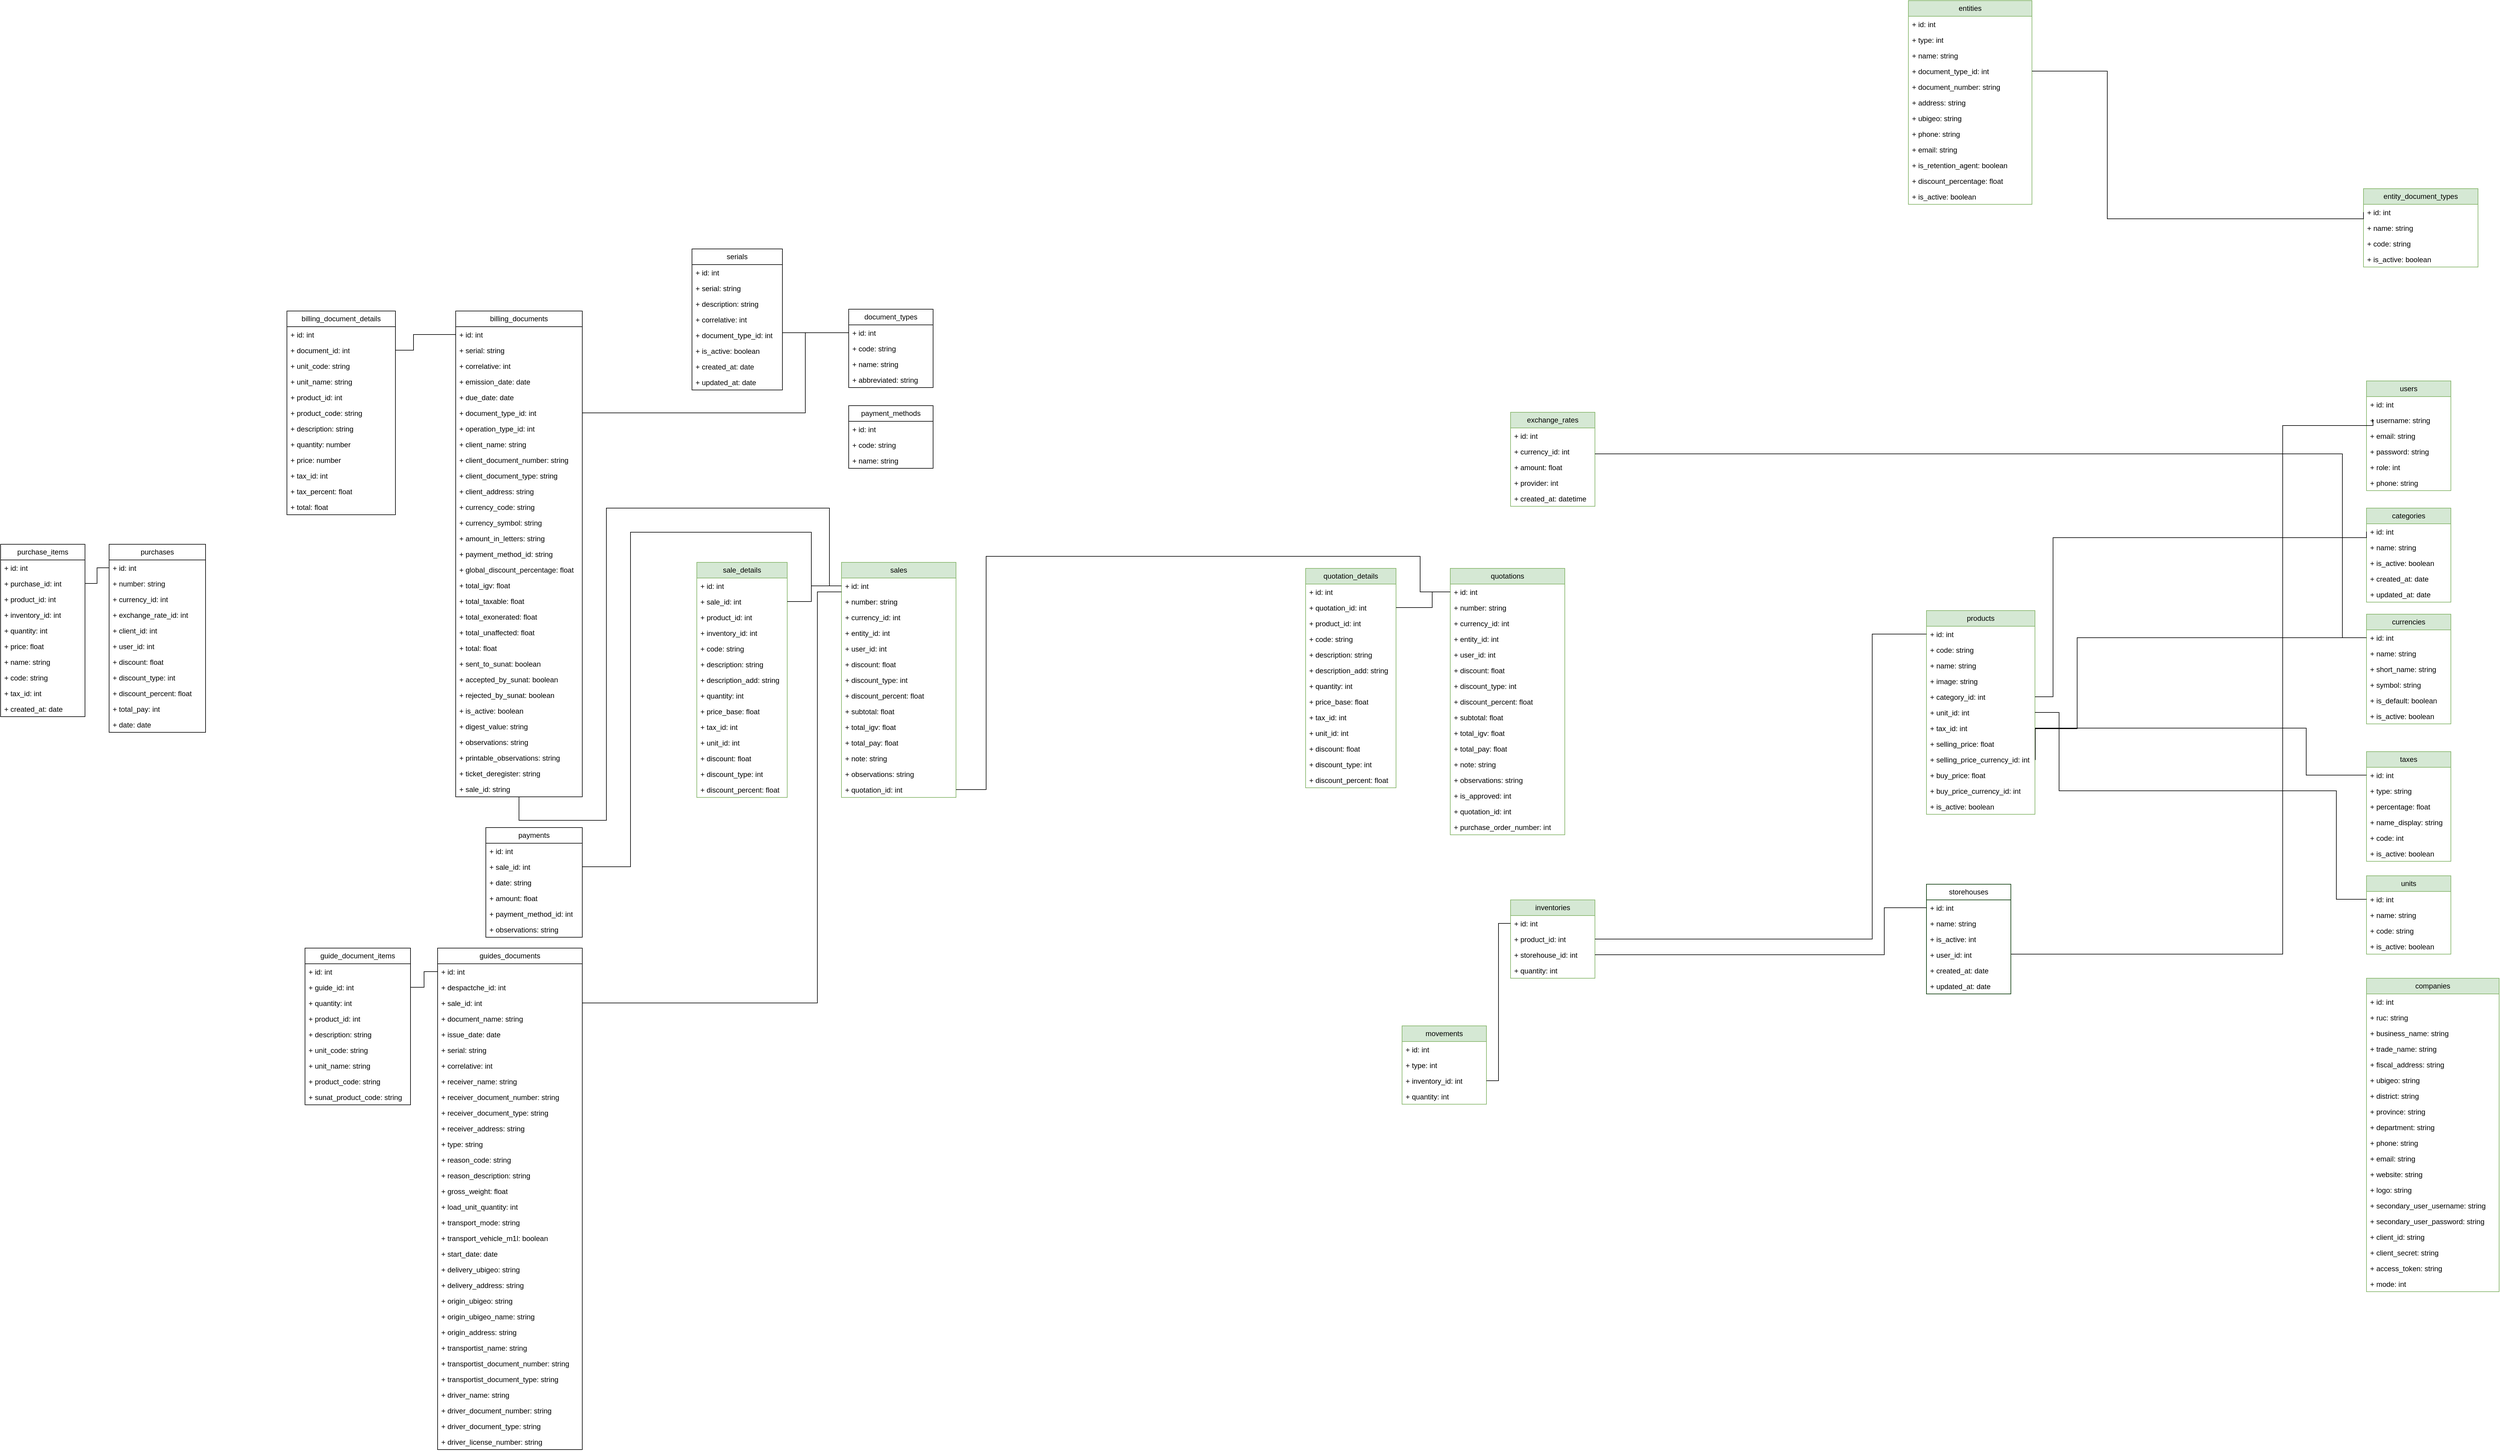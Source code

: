 <mxfile version="22.1.5" type="github">
  <diagram name="Page-1" id="I3-knX-ZWJwGeR34u3Mt">
    <mxGraphModel dx="2932" dy="2503" grid="1" gridSize="10" guides="1" tooltips="1" connect="1" arrows="1" fold="1" page="1" pageScale="1" pageWidth="850" pageHeight="1100" math="0" shadow="0">
      <root>
        <mxCell id="0" />
        <mxCell id="1" parent="0" />
        <mxCell id="bc5al1nMrvYTdEU7Fv2f-1" value="billing_documents" style="swimlane;fontStyle=0;childLayout=stackLayout;horizontal=1;startSize=26;fillColor=none;horizontalStack=0;resizeParent=1;resizeParentMax=0;resizeLast=0;collapsible=1;marginBottom=0;whiteSpace=wrap;html=1;" parent="1" vertex="1">
          <mxGeometry x="-1370" y="-727" width="210" height="806" as="geometry" />
        </mxCell>
        <mxCell id="bc5al1nMrvYTdEU7Fv2f-2" value="+ id: int" style="text;strokeColor=none;fillColor=none;align=left;verticalAlign=top;spacingLeft=4;spacingRight=4;overflow=hidden;rotatable=0;points=[[0,0.5],[1,0.5]];portConstraint=eastwest;whiteSpace=wrap;html=1;" parent="bc5al1nMrvYTdEU7Fv2f-1" vertex="1">
          <mxGeometry y="26" width="210" height="26" as="geometry" />
        </mxCell>
        <mxCell id="bc5al1nMrvYTdEU7Fv2f-39" value="+ serial: string" style="text;strokeColor=none;fillColor=none;align=left;verticalAlign=top;spacingLeft=4;spacingRight=4;overflow=hidden;rotatable=0;points=[[0,0.5],[1,0.5]];portConstraint=eastwest;whiteSpace=wrap;html=1;" parent="bc5al1nMrvYTdEU7Fv2f-1" vertex="1">
          <mxGeometry y="52" width="210" height="26" as="geometry" />
        </mxCell>
        <mxCell id="bc5al1nMrvYTdEU7Fv2f-38" value="+ correlative: int" style="text;strokeColor=none;fillColor=none;align=left;verticalAlign=top;spacingLeft=4;spacingRight=4;overflow=hidden;rotatable=0;points=[[0,0.5],[1,0.5]];portConstraint=eastwest;whiteSpace=wrap;html=1;" parent="bc5al1nMrvYTdEU7Fv2f-1" vertex="1">
          <mxGeometry y="78" width="210" height="26" as="geometry" />
        </mxCell>
        <mxCell id="bc5al1nMrvYTdEU7Fv2f-3" value="+ emission_date: date" style="text;strokeColor=none;fillColor=none;align=left;verticalAlign=top;spacingLeft=4;spacingRight=4;overflow=hidden;rotatable=0;points=[[0,0.5],[1,0.5]];portConstraint=eastwest;whiteSpace=wrap;html=1;" parent="bc5al1nMrvYTdEU7Fv2f-1" vertex="1">
          <mxGeometry y="104" width="210" height="26" as="geometry" />
        </mxCell>
        <mxCell id="y71SYP-LJ5Mo1cKXT7DR-125" value="+ due_date: date" style="text;strokeColor=none;fillColor=none;align=left;verticalAlign=top;spacingLeft=4;spacingRight=4;overflow=hidden;rotatable=0;points=[[0,0.5],[1,0.5]];portConstraint=eastwest;whiteSpace=wrap;html=1;" parent="bc5al1nMrvYTdEU7Fv2f-1" vertex="1">
          <mxGeometry y="130" width="210" height="26" as="geometry" />
        </mxCell>
        <mxCell id="bc5al1nMrvYTdEU7Fv2f-29" value="+ document_type_id: int" style="text;strokeColor=none;fillColor=none;align=left;verticalAlign=top;spacingLeft=4;spacingRight=4;overflow=hidden;rotatable=0;points=[[0,0.5],[1,0.5]];portConstraint=eastwest;whiteSpace=wrap;html=1;" parent="bc5al1nMrvYTdEU7Fv2f-1" vertex="1">
          <mxGeometry y="156" width="210" height="26" as="geometry" />
        </mxCell>
        <mxCell id="y71SYP-LJ5Mo1cKXT7DR-126" value="+&amp;nbsp;operation_type_id&lt;span style=&quot;background-color: initial;&quot;&gt;: int&lt;/span&gt;" style="text;strokeColor=none;fillColor=none;align=left;verticalAlign=top;spacingLeft=4;spacingRight=4;overflow=hidden;rotatable=0;points=[[0,0.5],[1,0.5]];portConstraint=eastwest;whiteSpace=wrap;html=1;" parent="bc5al1nMrvYTdEU7Fv2f-1" vertex="1">
          <mxGeometry y="182" width="210" height="26" as="geometry" />
        </mxCell>
        <mxCell id="bc5al1nMrvYTdEU7Fv2f-55" value="+ client_name: string" style="text;strokeColor=none;fillColor=none;align=left;verticalAlign=top;spacingLeft=4;spacingRight=4;overflow=hidden;rotatable=0;points=[[0,0.5],[1,0.5]];portConstraint=eastwest;whiteSpace=wrap;html=1;" parent="bc5al1nMrvYTdEU7Fv2f-1" vertex="1">
          <mxGeometry y="208" width="210" height="26" as="geometry" />
        </mxCell>
        <mxCell id="bc5al1nMrvYTdEU7Fv2f-57" value="+ client_document_number: string" style="text;strokeColor=none;fillColor=none;align=left;verticalAlign=top;spacingLeft=4;spacingRight=4;overflow=hidden;rotatable=0;points=[[0,0.5],[1,0.5]];portConstraint=eastwest;whiteSpace=wrap;html=1;" parent="bc5al1nMrvYTdEU7Fv2f-1" vertex="1">
          <mxGeometry y="234" width="210" height="26" as="geometry" />
        </mxCell>
        <mxCell id="bc5al1nMrvYTdEU7Fv2f-59" value="+ client_document_type: string" style="text;strokeColor=none;fillColor=none;align=left;verticalAlign=top;spacingLeft=4;spacingRight=4;overflow=hidden;rotatable=0;points=[[0,0.5],[1,0.5]];portConstraint=eastwest;whiteSpace=wrap;html=1;" parent="bc5al1nMrvYTdEU7Fv2f-1" vertex="1">
          <mxGeometry y="260" width="210" height="26" as="geometry" />
        </mxCell>
        <mxCell id="bc5al1nMrvYTdEU7Fv2f-60" value="+ client_address: string" style="text;strokeColor=none;fillColor=none;align=left;verticalAlign=top;spacingLeft=4;spacingRight=4;overflow=hidden;rotatable=0;points=[[0,0.5],[1,0.5]];portConstraint=eastwest;whiteSpace=wrap;html=1;" parent="bc5al1nMrvYTdEU7Fv2f-1" vertex="1">
          <mxGeometry y="286" width="210" height="26" as="geometry" />
        </mxCell>
        <mxCell id="bc5al1nMrvYTdEU7Fv2f-31" value="+&amp;nbsp;currency_code&lt;span style=&quot;background-color: initial;&quot;&gt;: string&lt;/span&gt;" style="text;strokeColor=none;fillColor=none;align=left;verticalAlign=top;spacingLeft=4;spacingRight=4;overflow=hidden;rotatable=0;points=[[0,0.5],[1,0.5]];portConstraint=eastwest;whiteSpace=wrap;html=1;" parent="bc5al1nMrvYTdEU7Fv2f-1" vertex="1">
          <mxGeometry y="312" width="210" height="26" as="geometry" />
        </mxCell>
        <mxCell id="bc5al1nMrvYTdEU7Fv2f-106" value="+&amp;nbsp;currency_symbol&lt;span style=&quot;background-color: initial;&quot;&gt;: string&lt;/span&gt;" style="text;strokeColor=none;fillColor=none;align=left;verticalAlign=top;spacingLeft=4;spacingRight=4;overflow=hidden;rotatable=0;points=[[0,0.5],[1,0.5]];portConstraint=eastwest;whiteSpace=wrap;html=1;" parent="bc5al1nMrvYTdEU7Fv2f-1" vertex="1">
          <mxGeometry y="338" width="210" height="26" as="geometry" />
        </mxCell>
        <mxCell id="bc5al1nMrvYTdEU7Fv2f-63" value="+&amp;nbsp;amount_in_letters&lt;span style=&quot;background-color: initial;&quot;&gt;: string&lt;/span&gt;" style="text;strokeColor=none;fillColor=none;align=left;verticalAlign=top;spacingLeft=4;spacingRight=4;overflow=hidden;rotatable=0;points=[[0,0.5],[1,0.5]];portConstraint=eastwest;whiteSpace=wrap;html=1;" parent="bc5al1nMrvYTdEU7Fv2f-1" vertex="1">
          <mxGeometry y="364" width="210" height="26" as="geometry" />
        </mxCell>
        <mxCell id="bc5al1nMrvYTdEU7Fv2f-32" value="+&amp;nbsp;payment_method_id&lt;span style=&quot;background-color: initial;&quot;&gt;: string&lt;/span&gt;" style="text;strokeColor=none;fillColor=none;align=left;verticalAlign=top;spacingLeft=4;spacingRight=4;overflow=hidden;rotatable=0;points=[[0,0.5],[1,0.5]];portConstraint=eastwest;whiteSpace=wrap;html=1;" parent="bc5al1nMrvYTdEU7Fv2f-1" vertex="1">
          <mxGeometry y="390" width="210" height="26" as="geometry" />
        </mxCell>
        <mxCell id="bc5al1nMrvYTdEU7Fv2f-33" value="+&amp;nbsp;global_discount_percentage&lt;span style=&quot;background-color: initial;&quot;&gt;: float&lt;/span&gt;" style="text;strokeColor=none;fillColor=none;align=left;verticalAlign=top;spacingLeft=4;spacingRight=4;overflow=hidden;rotatable=0;points=[[0,0.5],[1,0.5]];portConstraint=eastwest;whiteSpace=wrap;html=1;" parent="bc5al1nMrvYTdEU7Fv2f-1" vertex="1">
          <mxGeometry y="416" width="210" height="26" as="geometry" />
        </mxCell>
        <mxCell id="bc5al1nMrvYTdEU7Fv2f-34" value="+&amp;nbsp;total_igv&lt;span style=&quot;background-color: initial;&quot;&gt;:&amp;nbsp;&lt;/span&gt;float" style="text;strokeColor=none;fillColor=none;align=left;verticalAlign=top;spacingLeft=4;spacingRight=4;overflow=hidden;rotatable=0;points=[[0,0.5],[1,0.5]];portConstraint=eastwest;whiteSpace=wrap;html=1;" parent="bc5al1nMrvYTdEU7Fv2f-1" vertex="1">
          <mxGeometry y="442" width="210" height="26" as="geometry" />
        </mxCell>
        <mxCell id="bc5al1nMrvYTdEU7Fv2f-35" value="+&amp;nbsp;total_taxable&lt;span style=&quot;background-color: initial;&quot;&gt;: float&lt;/span&gt;" style="text;strokeColor=none;fillColor=none;align=left;verticalAlign=top;spacingLeft=4;spacingRight=4;overflow=hidden;rotatable=0;points=[[0,0.5],[1,0.5]];portConstraint=eastwest;whiteSpace=wrap;html=1;" parent="bc5al1nMrvYTdEU7Fv2f-1" vertex="1">
          <mxGeometry y="468" width="210" height="26" as="geometry" />
        </mxCell>
        <mxCell id="bc5al1nMrvYTdEU7Fv2f-36" value="+&amp;nbsp;total_exonerated&lt;span style=&quot;background-color: initial;&quot;&gt;:&amp;nbsp;&lt;/span&gt;float" style="text;strokeColor=none;fillColor=none;align=left;verticalAlign=top;spacingLeft=4;spacingRight=4;overflow=hidden;rotatable=0;points=[[0,0.5],[1,0.5]];portConstraint=eastwest;whiteSpace=wrap;html=1;" parent="bc5al1nMrvYTdEU7Fv2f-1" vertex="1">
          <mxGeometry y="494" width="210" height="26" as="geometry" />
        </mxCell>
        <mxCell id="bc5al1nMrvYTdEU7Fv2f-37" value="+&amp;nbsp;total_unaffected&lt;span style=&quot;background-color: initial;&quot;&gt;:&amp;nbsp;&lt;/span&gt;float" style="text;strokeColor=none;fillColor=none;align=left;verticalAlign=top;spacingLeft=4;spacingRight=4;overflow=hidden;rotatable=0;points=[[0,0.5],[1,0.5]];portConstraint=eastwest;whiteSpace=wrap;html=1;" parent="bc5al1nMrvYTdEU7Fv2f-1" vertex="1">
          <mxGeometry y="520" width="210" height="26" as="geometry" />
        </mxCell>
        <mxCell id="bc5al1nMrvYTdEU7Fv2f-107" value="+&amp;nbsp;total&lt;span style=&quot;background-color: initial;&quot;&gt;:&amp;nbsp;&lt;/span&gt;float" style="text;strokeColor=none;fillColor=none;align=left;verticalAlign=top;spacingLeft=4;spacingRight=4;overflow=hidden;rotatable=0;points=[[0,0.5],[1,0.5]];portConstraint=eastwest;whiteSpace=wrap;html=1;" parent="bc5al1nMrvYTdEU7Fv2f-1" vertex="1">
          <mxGeometry y="546" width="210" height="26" as="geometry" />
        </mxCell>
        <mxCell id="bc5al1nMrvYTdEU7Fv2f-51" value="+&amp;nbsp;sent_to_sunat&lt;span style=&quot;background-color: initial;&quot;&gt;:&amp;nbsp;&lt;/span&gt;boolean" style="text;strokeColor=none;fillColor=none;align=left;verticalAlign=top;spacingLeft=4;spacingRight=4;overflow=hidden;rotatable=0;points=[[0,0.5],[1,0.5]];portConstraint=eastwest;whiteSpace=wrap;html=1;" parent="bc5al1nMrvYTdEU7Fv2f-1" vertex="1">
          <mxGeometry y="572" width="210" height="26" as="geometry" />
        </mxCell>
        <mxCell id="bc5al1nMrvYTdEU7Fv2f-52" value="+&amp;nbsp;accepted_by_sunat&lt;span style=&quot;background-color: initial;&quot;&gt;:&amp;nbsp;&lt;/span&gt;boolean" style="text;strokeColor=none;fillColor=none;align=left;verticalAlign=top;spacingLeft=4;spacingRight=4;overflow=hidden;rotatable=0;points=[[0,0.5],[1,0.5]];portConstraint=eastwest;whiteSpace=wrap;html=1;" parent="bc5al1nMrvYTdEU7Fv2f-1" vertex="1">
          <mxGeometry y="598" width="210" height="26" as="geometry" />
        </mxCell>
        <mxCell id="bc5al1nMrvYTdEU7Fv2f-53" value="+&amp;nbsp;rejected_by_sunat&lt;span style=&quot;background-color: initial;&quot;&gt;:&amp;nbsp;&lt;/span&gt;boolean" style="text;strokeColor=none;fillColor=none;align=left;verticalAlign=top;spacingLeft=4;spacingRight=4;overflow=hidden;rotatable=0;points=[[0,0.5],[1,0.5]];portConstraint=eastwest;whiteSpace=wrap;html=1;" parent="bc5al1nMrvYTdEU7Fv2f-1" vertex="1">
          <mxGeometry y="624" width="210" height="26" as="geometry" />
        </mxCell>
        <mxCell id="bc5al1nMrvYTdEU7Fv2f-56" value="+ is_active: boolean" style="text;strokeColor=none;fillColor=none;align=left;verticalAlign=top;spacingLeft=4;spacingRight=4;overflow=hidden;rotatable=0;points=[[0,0.5],[1,0.5]];portConstraint=eastwest;whiteSpace=wrap;html=1;" parent="bc5al1nMrvYTdEU7Fv2f-1" vertex="1">
          <mxGeometry y="650" width="210" height="26" as="geometry" />
        </mxCell>
        <mxCell id="bc5al1nMrvYTdEU7Fv2f-65" value="+ digest_value: string" style="text;strokeColor=none;fillColor=none;align=left;verticalAlign=top;spacingLeft=4;spacingRight=4;overflow=hidden;rotatable=0;points=[[0,0.5],[1,0.5]];portConstraint=eastwest;whiteSpace=wrap;html=1;" parent="bc5al1nMrvYTdEU7Fv2f-1" vertex="1">
          <mxGeometry y="676" width="210" height="26" as="geometry" />
        </mxCell>
        <mxCell id="bc5al1nMrvYTdEU7Fv2f-74" value="+ observations: string" style="text;strokeColor=none;fillColor=none;align=left;verticalAlign=top;spacingLeft=4;spacingRight=4;overflow=hidden;rotatable=0;points=[[0,0.5],[1,0.5]];portConstraint=eastwest;whiteSpace=wrap;html=1;" parent="bc5al1nMrvYTdEU7Fv2f-1" vertex="1">
          <mxGeometry y="702" width="210" height="26" as="geometry" />
        </mxCell>
        <mxCell id="bc5al1nMrvYTdEU7Fv2f-75" value="+ printable_observations: string" style="text;strokeColor=none;fillColor=none;align=left;verticalAlign=top;spacingLeft=4;spacingRight=4;overflow=hidden;rotatable=0;points=[[0,0.5],[1,0.5]];portConstraint=eastwest;whiteSpace=wrap;html=1;" parent="bc5al1nMrvYTdEU7Fv2f-1" vertex="1">
          <mxGeometry y="728" width="210" height="26" as="geometry" />
        </mxCell>
        <mxCell id="bc5al1nMrvYTdEU7Fv2f-423" value="+&amp;nbsp;ticket_deregister&lt;span style=&quot;background-color: initial;&quot;&gt;: string&lt;/span&gt;" style="text;strokeColor=none;fillColor=none;align=left;verticalAlign=top;spacingLeft=4;spacingRight=4;overflow=hidden;rotatable=0;points=[[0,0.5],[1,0.5]];portConstraint=eastwest;whiteSpace=wrap;html=1;" parent="bc5al1nMrvYTdEU7Fv2f-1" vertex="1">
          <mxGeometry y="754" width="210" height="26" as="geometry" />
        </mxCell>
        <mxCell id="y71SYP-LJ5Mo1cKXT7DR-124" value="+&amp;nbsp;sale_id&lt;span style=&quot;background-color: initial;&quot;&gt;: string&lt;/span&gt;" style="text;strokeColor=none;fillColor=none;align=left;verticalAlign=top;spacingLeft=4;spacingRight=4;overflow=hidden;rotatable=0;points=[[0,0.5],[1,0.5]];portConstraint=eastwest;whiteSpace=wrap;html=1;" parent="bc5al1nMrvYTdEU7Fv2f-1" vertex="1">
          <mxGeometry y="780" width="210" height="26" as="geometry" />
        </mxCell>
        <mxCell id="bc5al1nMrvYTdEU7Fv2f-5" value="billing_document_details" style="swimlane;fontStyle=0;childLayout=stackLayout;horizontal=1;startSize=26;fillColor=none;horizontalStack=0;resizeParent=1;resizeParentMax=0;resizeLast=0;collapsible=1;marginBottom=0;whiteSpace=wrap;html=1;" parent="1" vertex="1">
          <mxGeometry x="-1650" y="-727" width="180" height="338" as="geometry" />
        </mxCell>
        <mxCell id="bc5al1nMrvYTdEU7Fv2f-6" value="+ id: int" style="text;strokeColor=none;fillColor=none;align=left;verticalAlign=top;spacingLeft=4;spacingRight=4;overflow=hidden;rotatable=0;points=[[0,0.5],[1,0.5]];portConstraint=eastwest;whiteSpace=wrap;html=1;" parent="bc5al1nMrvYTdEU7Fv2f-5" vertex="1">
          <mxGeometry y="26" width="180" height="26" as="geometry" />
        </mxCell>
        <mxCell id="bc5al1nMrvYTdEU7Fv2f-112" value="+ document_id: int" style="text;strokeColor=none;fillColor=none;align=left;verticalAlign=top;spacingLeft=4;spacingRight=4;overflow=hidden;rotatable=0;points=[[0,0.5],[1,0.5]];portConstraint=eastwest;whiteSpace=wrap;html=1;" parent="bc5al1nMrvYTdEU7Fv2f-5" vertex="1">
          <mxGeometry y="52" width="180" height="26" as="geometry" />
        </mxCell>
        <mxCell id="bc5al1nMrvYTdEU7Fv2f-7" value="+ unit_code: string" style="text;strokeColor=none;fillColor=none;align=left;verticalAlign=top;spacingLeft=4;spacingRight=4;overflow=hidden;rotatable=0;points=[[0,0.5],[1,0.5]];portConstraint=eastwest;whiteSpace=wrap;html=1;" parent="bc5al1nMrvYTdEU7Fv2f-5" vertex="1">
          <mxGeometry y="78" width="180" height="26" as="geometry" />
        </mxCell>
        <mxCell id="bc5al1nMrvYTdEU7Fv2f-8" value="+ unit_name: string" style="text;strokeColor=none;fillColor=none;align=left;verticalAlign=top;spacingLeft=4;spacingRight=4;overflow=hidden;rotatable=0;points=[[0,0.5],[1,0.5]];portConstraint=eastwest;whiteSpace=wrap;html=1;" parent="bc5al1nMrvYTdEU7Fv2f-5" vertex="1">
          <mxGeometry y="104" width="180" height="26" as="geometry" />
        </mxCell>
        <mxCell id="bc5al1nMrvYTdEU7Fv2f-97" value="+ product_id: int" style="text;strokeColor=none;fillColor=none;align=left;verticalAlign=top;spacingLeft=4;spacingRight=4;overflow=hidden;rotatable=0;points=[[0,0.5],[1,0.5]];portConstraint=eastwest;whiteSpace=wrap;html=1;" parent="bc5al1nMrvYTdEU7Fv2f-5" vertex="1">
          <mxGeometry y="130" width="180" height="26" as="geometry" />
        </mxCell>
        <mxCell id="bc5al1nMrvYTdEU7Fv2f-95" value="+ product_code: string" style="text;strokeColor=none;fillColor=none;align=left;verticalAlign=top;spacingLeft=4;spacingRight=4;overflow=hidden;rotatable=0;points=[[0,0.5],[1,0.5]];portConstraint=eastwest;whiteSpace=wrap;html=1;" parent="bc5al1nMrvYTdEU7Fv2f-5" vertex="1">
          <mxGeometry y="156" width="180" height="26" as="geometry" />
        </mxCell>
        <mxCell id="bc5al1nMrvYTdEU7Fv2f-96" value="+ description: string" style="text;strokeColor=none;fillColor=none;align=left;verticalAlign=top;spacingLeft=4;spacingRight=4;overflow=hidden;rotatable=0;points=[[0,0.5],[1,0.5]];portConstraint=eastwest;whiteSpace=wrap;html=1;" parent="bc5al1nMrvYTdEU7Fv2f-5" vertex="1">
          <mxGeometry y="182" width="180" height="26" as="geometry" />
        </mxCell>
        <mxCell id="bc5al1nMrvYTdEU7Fv2f-98" value="+ quantity: number" style="text;strokeColor=none;fillColor=none;align=left;verticalAlign=top;spacingLeft=4;spacingRight=4;overflow=hidden;rotatable=0;points=[[0,0.5],[1,0.5]];portConstraint=eastwest;whiteSpace=wrap;html=1;" parent="bc5al1nMrvYTdEU7Fv2f-5" vertex="1">
          <mxGeometry y="208" width="180" height="26" as="geometry" />
        </mxCell>
        <mxCell id="bc5al1nMrvYTdEU7Fv2f-99" value="+ price: number" style="text;strokeColor=none;fillColor=none;align=left;verticalAlign=top;spacingLeft=4;spacingRight=4;overflow=hidden;rotatable=0;points=[[0,0.5],[1,0.5]];portConstraint=eastwest;whiteSpace=wrap;html=1;" parent="bc5al1nMrvYTdEU7Fv2f-5" vertex="1">
          <mxGeometry y="234" width="180" height="26" as="geometry" />
        </mxCell>
        <mxCell id="bc5al1nMrvYTdEU7Fv2f-100" value="+ tax_id: int" style="text;strokeColor=none;fillColor=none;align=left;verticalAlign=top;spacingLeft=4;spacingRight=4;overflow=hidden;rotatable=0;points=[[0,0.5],[1,0.5]];portConstraint=eastwest;whiteSpace=wrap;html=1;" parent="bc5al1nMrvYTdEU7Fv2f-5" vertex="1">
          <mxGeometry y="260" width="180" height="26" as="geometry" />
        </mxCell>
        <mxCell id="bc5al1nMrvYTdEU7Fv2f-101" value="+ tax_percent: float" style="text;strokeColor=none;fillColor=none;align=left;verticalAlign=top;spacingLeft=4;spacingRight=4;overflow=hidden;rotatable=0;points=[[0,0.5],[1,0.5]];portConstraint=eastwest;whiteSpace=wrap;html=1;" parent="bc5al1nMrvYTdEU7Fv2f-5" vertex="1">
          <mxGeometry y="286" width="180" height="26" as="geometry" />
        </mxCell>
        <mxCell id="bc5al1nMrvYTdEU7Fv2f-102" value="+ total: float" style="text;strokeColor=none;fillColor=none;align=left;verticalAlign=top;spacingLeft=4;spacingRight=4;overflow=hidden;rotatable=0;points=[[0,0.5],[1,0.5]];portConstraint=eastwest;whiteSpace=wrap;html=1;" parent="bc5al1nMrvYTdEU7Fv2f-5" vertex="1">
          <mxGeometry y="312" width="180" height="26" as="geometry" />
        </mxCell>
        <mxCell id="bc5al1nMrvYTdEU7Fv2f-9" value="products" style="swimlane;fontStyle=0;childLayout=stackLayout;horizontal=1;startSize=26;fillColor=#d5e8d4;horizontalStack=0;resizeParent=1;resizeParentMax=0;resizeLast=0;collapsible=1;marginBottom=0;whiteSpace=wrap;html=1;strokeColor=#82b366;" parent="1" vertex="1">
          <mxGeometry x="1070" y="-230" width="180" height="338" as="geometry" />
        </mxCell>
        <mxCell id="bc5al1nMrvYTdEU7Fv2f-10" value="+ id: int" style="text;strokeColor=none;fillColor=none;align=left;verticalAlign=top;spacingLeft=4;spacingRight=4;overflow=hidden;rotatable=0;points=[[0,0.5],[1,0.5]];portConstraint=eastwest;whiteSpace=wrap;html=1;" parent="bc5al1nMrvYTdEU7Fv2f-9" vertex="1">
          <mxGeometry y="26" width="180" height="26" as="geometry" />
        </mxCell>
        <mxCell id="bc5al1nMrvYTdEU7Fv2f-162" value="+ code: string" style="text;strokeColor=none;fillColor=none;align=left;verticalAlign=top;spacingLeft=4;spacingRight=4;overflow=hidden;rotatable=0;points=[[0,0.5],[1,0.5]];portConstraint=eastwest;whiteSpace=wrap;html=1;" parent="bc5al1nMrvYTdEU7Fv2f-9" vertex="1">
          <mxGeometry y="52" width="180" height="26" as="geometry" />
        </mxCell>
        <mxCell id="bc5al1nMrvYTdEU7Fv2f-11" value="+ name: string" style="text;strokeColor=none;fillColor=none;align=left;verticalAlign=top;spacingLeft=4;spacingRight=4;overflow=hidden;rotatable=0;points=[[0,0.5],[1,0.5]];portConstraint=eastwest;whiteSpace=wrap;html=1;" parent="bc5al1nMrvYTdEU7Fv2f-9" vertex="1">
          <mxGeometry y="78" width="180" height="26" as="geometry" />
        </mxCell>
        <mxCell id="bc5al1nMrvYTdEU7Fv2f-460" value="+ image: string" style="text;strokeColor=none;fillColor=none;align=left;verticalAlign=top;spacingLeft=4;spacingRight=4;overflow=hidden;rotatable=0;points=[[0,0.5],[1,0.5]];portConstraint=eastwest;whiteSpace=wrap;html=1;" parent="bc5al1nMrvYTdEU7Fv2f-9" vertex="1">
          <mxGeometry y="104" width="180" height="26" as="geometry" />
        </mxCell>
        <mxCell id="bc5al1nMrvYTdEU7Fv2f-135" value="+ category_id: int" style="text;strokeColor=none;fillColor=none;align=left;verticalAlign=top;spacingLeft=4;spacingRight=4;overflow=hidden;rotatable=0;points=[[0,0.5],[1,0.5]];portConstraint=eastwest;whiteSpace=wrap;html=1;" parent="bc5al1nMrvYTdEU7Fv2f-9" vertex="1">
          <mxGeometry y="130" width="180" height="26" as="geometry" />
        </mxCell>
        <mxCell id="bc5al1nMrvYTdEU7Fv2f-262" value="+ unit_id: int" style="text;strokeColor=none;fillColor=none;align=left;verticalAlign=top;spacingLeft=4;spacingRight=4;overflow=hidden;rotatable=0;points=[[0,0.5],[1,0.5]];portConstraint=eastwest;whiteSpace=wrap;html=1;" parent="bc5al1nMrvYTdEU7Fv2f-9" vertex="1">
          <mxGeometry y="156" width="180" height="26" as="geometry" />
        </mxCell>
        <mxCell id="bc5al1nMrvYTdEU7Fv2f-169" value="+ tax_id: int" style="text;strokeColor=none;fillColor=none;align=left;verticalAlign=top;spacingLeft=4;spacingRight=4;overflow=hidden;rotatable=0;points=[[0,0.5],[1,0.5]];portConstraint=eastwest;whiteSpace=wrap;html=1;" parent="bc5al1nMrvYTdEU7Fv2f-9" vertex="1">
          <mxGeometry y="182" width="180" height="26" as="geometry" />
        </mxCell>
        <mxCell id="bc5al1nMrvYTdEU7Fv2f-164" value="+ selling_price: float" style="text;strokeColor=none;fillColor=none;align=left;verticalAlign=top;spacingLeft=4;spacingRight=4;overflow=hidden;rotatable=0;points=[[0,0.5],[1,0.5]];portConstraint=eastwest;whiteSpace=wrap;html=1;" parent="bc5al1nMrvYTdEU7Fv2f-9" vertex="1">
          <mxGeometry y="208" width="180" height="26" as="geometry" />
        </mxCell>
        <mxCell id="bc5al1nMrvYTdEU7Fv2f-137" value="+ selling_price_currency_id: int" style="text;strokeColor=none;fillColor=none;align=left;verticalAlign=top;spacingLeft=4;spacingRight=4;overflow=hidden;rotatable=0;points=[[0,0.5],[1,0.5]];portConstraint=eastwest;whiteSpace=wrap;html=1;" parent="bc5al1nMrvYTdEU7Fv2f-9" vertex="1">
          <mxGeometry y="234" width="180" height="26" as="geometry" />
        </mxCell>
        <mxCell id="bc5al1nMrvYTdEU7Fv2f-165" value="+ buy_price: float" style="text;strokeColor=none;fillColor=none;align=left;verticalAlign=top;spacingLeft=4;spacingRight=4;overflow=hidden;rotatable=0;points=[[0,0.5],[1,0.5]];portConstraint=eastwest;whiteSpace=wrap;html=1;" parent="bc5al1nMrvYTdEU7Fv2f-9" vertex="1">
          <mxGeometry y="260" width="180" height="26" as="geometry" />
        </mxCell>
        <mxCell id="bc5al1nMrvYTdEU7Fv2f-166" value="+ buy_price_currency_id: int" style="text;strokeColor=none;fillColor=none;align=left;verticalAlign=top;spacingLeft=4;spacingRight=4;overflow=hidden;rotatable=0;points=[[0,0.5],[1,0.5]];portConstraint=eastwest;whiteSpace=wrap;html=1;" parent="bc5al1nMrvYTdEU7Fv2f-9" vertex="1">
          <mxGeometry y="286" width="180" height="26" as="geometry" />
        </mxCell>
        <mxCell id="bc5al1nMrvYTdEU7Fv2f-167" value="+ is_active: boolean" style="text;strokeColor=none;fillColor=none;align=left;verticalAlign=top;spacingLeft=4;spacingRight=4;overflow=hidden;rotatable=0;points=[[0,0.5],[1,0.5]];portConstraint=eastwest;whiteSpace=wrap;html=1;" parent="bc5al1nMrvYTdEU7Fv2f-9" vertex="1">
          <mxGeometry y="312" width="180" height="26" as="geometry" />
        </mxCell>
        <mxCell id="bc5al1nMrvYTdEU7Fv2f-13" value="inventories" style="swimlane;fontStyle=0;childLayout=stackLayout;horizontal=1;startSize=26;fillColor=#d5e8d4;horizontalStack=0;resizeParent=1;resizeParentMax=0;resizeLast=0;collapsible=1;marginBottom=0;whiteSpace=wrap;html=1;strokeColor=#82b366;" parent="1" vertex="1">
          <mxGeometry x="380" y="250" width="140" height="130" as="geometry" />
        </mxCell>
        <mxCell id="bc5al1nMrvYTdEU7Fv2f-14" value="+ id: int" style="text;strokeColor=none;fillColor=none;align=left;verticalAlign=top;spacingLeft=4;spacingRight=4;overflow=hidden;rotatable=0;points=[[0,0.5],[1,0.5]];portConstraint=eastwest;whiteSpace=wrap;html=1;" parent="bc5al1nMrvYTdEU7Fv2f-13" vertex="1">
          <mxGeometry y="26" width="140" height="26" as="geometry" />
        </mxCell>
        <mxCell id="bc5al1nMrvYTdEU7Fv2f-15" value="+ product_id: int" style="text;strokeColor=none;fillColor=none;align=left;verticalAlign=top;spacingLeft=4;spacingRight=4;overflow=hidden;rotatable=0;points=[[0,0.5],[1,0.5]];portConstraint=eastwest;whiteSpace=wrap;html=1;" parent="bc5al1nMrvYTdEU7Fv2f-13" vertex="1">
          <mxGeometry y="52" width="140" height="26" as="geometry" />
        </mxCell>
        <mxCell id="bc5al1nMrvYTdEU7Fv2f-16" value="+ storehouse_id: int" style="text;strokeColor=none;fillColor=none;align=left;verticalAlign=top;spacingLeft=4;spacingRight=4;overflow=hidden;rotatable=0;points=[[0,0.5],[1,0.5]];portConstraint=eastwest;whiteSpace=wrap;html=1;" parent="bc5al1nMrvYTdEU7Fv2f-13" vertex="1">
          <mxGeometry y="78" width="140" height="26" as="geometry" />
        </mxCell>
        <mxCell id="bc5al1nMrvYTdEU7Fv2f-119" value="+ quantity: int" style="text;strokeColor=none;fillColor=none;align=left;verticalAlign=top;spacingLeft=4;spacingRight=4;overflow=hidden;rotatable=0;points=[[0,0.5],[1,0.5]];portConstraint=eastwest;whiteSpace=wrap;html=1;" parent="bc5al1nMrvYTdEU7Fv2f-13" vertex="1">
          <mxGeometry y="104" width="140" height="26" as="geometry" />
        </mxCell>
        <mxCell id="bc5al1nMrvYTdEU7Fv2f-17" value="storehouses" style="swimlane;fontStyle=0;childLayout=stackLayout;horizontal=1;startSize=26;fillColor=none;horizontalStack=0;resizeParent=1;resizeParentMax=0;resizeLast=0;collapsible=1;marginBottom=0;whiteSpace=wrap;html=1;strokeColor=#003300;" parent="1" vertex="1">
          <mxGeometry x="1070" y="224" width="140" height="182" as="geometry" />
        </mxCell>
        <mxCell id="bc5al1nMrvYTdEU7Fv2f-18" value="+ id: int" style="text;strokeColor=none;fillColor=none;align=left;verticalAlign=top;spacingLeft=4;spacingRight=4;overflow=hidden;rotatable=0;points=[[0,0.5],[1,0.5]];portConstraint=eastwest;whiteSpace=wrap;html=1;" parent="bc5al1nMrvYTdEU7Fv2f-17" vertex="1">
          <mxGeometry y="26" width="140" height="26" as="geometry" />
        </mxCell>
        <mxCell id="bc5al1nMrvYTdEU7Fv2f-19" value="+ name: string" style="text;strokeColor=none;fillColor=none;align=left;verticalAlign=top;spacingLeft=4;spacingRight=4;overflow=hidden;rotatable=0;points=[[0,0.5],[1,0.5]];portConstraint=eastwest;whiteSpace=wrap;html=1;" parent="bc5al1nMrvYTdEU7Fv2f-17" vertex="1">
          <mxGeometry y="52" width="140" height="26" as="geometry" />
        </mxCell>
        <mxCell id="QpzVW7LiydIU-llMH4Vk-1" value="+ is_active: int" style="text;strokeColor=none;fillColor=none;align=left;verticalAlign=top;spacingLeft=4;spacingRight=4;overflow=hidden;rotatable=0;points=[[0,0.5],[1,0.5]];portConstraint=eastwest;whiteSpace=wrap;html=1;" parent="bc5al1nMrvYTdEU7Fv2f-17" vertex="1">
          <mxGeometry y="78" width="140" height="26" as="geometry" />
        </mxCell>
        <mxCell id="bc5al1nMrvYTdEU7Fv2f-20" value="+ user_id: int" style="text;strokeColor=none;fillColor=none;align=left;verticalAlign=top;spacingLeft=4;spacingRight=4;overflow=hidden;rotatable=0;points=[[0,0.5],[1,0.5]];portConstraint=eastwest;whiteSpace=wrap;html=1;" parent="bc5al1nMrvYTdEU7Fv2f-17" vertex="1">
          <mxGeometry y="104" width="140" height="26" as="geometry" />
        </mxCell>
        <mxCell id="bc5al1nMrvYTdEU7Fv2f-276" value="+ created_at: date" style="text;strokeColor=none;fillColor=none;align=left;verticalAlign=top;spacingLeft=4;spacingRight=4;overflow=hidden;rotatable=0;points=[[0,0.5],[1,0.5]];portConstraint=eastwest;whiteSpace=wrap;html=1;" parent="bc5al1nMrvYTdEU7Fv2f-17" vertex="1">
          <mxGeometry y="130" width="140" height="26" as="geometry" />
        </mxCell>
        <mxCell id="bc5al1nMrvYTdEU7Fv2f-277" value="+ updated_at: date" style="text;strokeColor=none;fillColor=none;align=left;verticalAlign=top;spacingLeft=4;spacingRight=4;overflow=hidden;rotatable=0;points=[[0,0.5],[1,0.5]];portConstraint=eastwest;whiteSpace=wrap;html=1;" parent="bc5al1nMrvYTdEU7Fv2f-17" vertex="1">
          <mxGeometry y="156" width="140" height="26" as="geometry" />
        </mxCell>
        <mxCell id="bc5al1nMrvYTdEU7Fv2f-40" value="currencies" style="swimlane;fontStyle=0;childLayout=stackLayout;horizontal=1;startSize=26;fillColor=#d5e8d4;horizontalStack=0;resizeParent=1;resizeParentMax=0;resizeLast=0;collapsible=1;marginBottom=0;whiteSpace=wrap;html=1;strokeColor=#82b366;" parent="1" vertex="1">
          <mxGeometry x="1800" y="-224" width="140" height="182" as="geometry" />
        </mxCell>
        <mxCell id="bc5al1nMrvYTdEU7Fv2f-41" value="+ id: int" style="text;strokeColor=none;fillColor=none;align=left;verticalAlign=top;spacingLeft=4;spacingRight=4;overflow=hidden;rotatable=0;points=[[0,0.5],[1,0.5]];portConstraint=eastwest;whiteSpace=wrap;html=1;" parent="bc5al1nMrvYTdEU7Fv2f-40" vertex="1">
          <mxGeometry y="26" width="140" height="26" as="geometry" />
        </mxCell>
        <mxCell id="bc5al1nMrvYTdEU7Fv2f-42" value="+ name: string" style="text;strokeColor=none;fillColor=none;align=left;verticalAlign=top;spacingLeft=4;spacingRight=4;overflow=hidden;rotatable=0;points=[[0,0.5],[1,0.5]];portConstraint=eastwest;whiteSpace=wrap;html=1;" parent="bc5al1nMrvYTdEU7Fv2f-40" vertex="1">
          <mxGeometry y="52" width="140" height="26" as="geometry" />
        </mxCell>
        <mxCell id="bc5al1nMrvYTdEU7Fv2f-275" value="+ short_name: string" style="text;strokeColor=none;fillColor=none;align=left;verticalAlign=top;spacingLeft=4;spacingRight=4;overflow=hidden;rotatable=0;points=[[0,0.5],[1,0.5]];portConstraint=eastwest;whiteSpace=wrap;html=1;" parent="bc5al1nMrvYTdEU7Fv2f-40" vertex="1">
          <mxGeometry y="78" width="140" height="26" as="geometry" />
        </mxCell>
        <mxCell id="bc5al1nMrvYTdEU7Fv2f-43" value="+ symbol: string" style="text;strokeColor=none;fillColor=none;align=left;verticalAlign=top;spacingLeft=4;spacingRight=4;overflow=hidden;rotatable=0;points=[[0,0.5],[1,0.5]];portConstraint=eastwest;whiteSpace=wrap;html=1;" parent="bc5al1nMrvYTdEU7Fv2f-40" vertex="1">
          <mxGeometry y="104" width="140" height="26" as="geometry" />
        </mxCell>
        <mxCell id="bc5al1nMrvYTdEU7Fv2f-279" value="+ is_default: boolean" style="text;strokeColor=none;fillColor=none;align=left;verticalAlign=top;spacingLeft=4;spacingRight=4;overflow=hidden;rotatable=0;points=[[0,0.5],[1,0.5]];portConstraint=eastwest;whiteSpace=wrap;html=1;" parent="bc5al1nMrvYTdEU7Fv2f-40" vertex="1">
          <mxGeometry y="130" width="140" height="26" as="geometry" />
        </mxCell>
        <mxCell id="bc5al1nMrvYTdEU7Fv2f-280" value="+ is_active: boolean" style="text;strokeColor=none;fillColor=none;align=left;verticalAlign=top;spacingLeft=4;spacingRight=4;overflow=hidden;rotatable=0;points=[[0,0.5],[1,0.5]];portConstraint=eastwest;whiteSpace=wrap;html=1;" parent="bc5al1nMrvYTdEU7Fv2f-40" vertex="1">
          <mxGeometry y="156" width="140" height="26" as="geometry" />
        </mxCell>
        <mxCell id="bc5al1nMrvYTdEU7Fv2f-44" value="exchange_rates" style="swimlane;fontStyle=0;childLayout=stackLayout;horizontal=1;startSize=26;fillColor=#d5e8d4;horizontalStack=0;resizeParent=1;resizeParentMax=0;resizeLast=0;collapsible=1;marginBottom=0;whiteSpace=wrap;html=1;strokeColor=#82b366;" parent="1" vertex="1">
          <mxGeometry x="380" y="-559" width="140" height="156" as="geometry" />
        </mxCell>
        <mxCell id="bc5al1nMrvYTdEU7Fv2f-45" value="+ id: int" style="text;strokeColor=none;fillColor=none;align=left;verticalAlign=top;spacingLeft=4;spacingRight=4;overflow=hidden;rotatable=0;points=[[0,0.5],[1,0.5]];portConstraint=eastwest;whiteSpace=wrap;html=1;" parent="bc5al1nMrvYTdEU7Fv2f-44" vertex="1">
          <mxGeometry y="26" width="140" height="26" as="geometry" />
        </mxCell>
        <mxCell id="bc5al1nMrvYTdEU7Fv2f-46" value="+ currency_id: int" style="text;strokeColor=none;fillColor=none;align=left;verticalAlign=top;spacingLeft=4;spacingRight=4;overflow=hidden;rotatable=0;points=[[0,0.5],[1,0.5]];portConstraint=eastwest;whiteSpace=wrap;html=1;" parent="bc5al1nMrvYTdEU7Fv2f-44" vertex="1">
          <mxGeometry y="52" width="140" height="26" as="geometry" />
        </mxCell>
        <mxCell id="bc5al1nMrvYTdEU7Fv2f-47" value="+ amount: float" style="text;strokeColor=none;fillColor=none;align=left;verticalAlign=top;spacingLeft=4;spacingRight=4;overflow=hidden;rotatable=0;points=[[0,0.5],[1,0.5]];portConstraint=eastwest;whiteSpace=wrap;html=1;" parent="bc5al1nMrvYTdEU7Fv2f-44" vertex="1">
          <mxGeometry y="78" width="140" height="26" as="geometry" />
        </mxCell>
        <mxCell id="84pWtTebZmlKkfNhIVRv-7" value="+ provider: int" style="text;strokeColor=none;fillColor=none;align=left;verticalAlign=top;spacingLeft=4;spacingRight=4;overflow=hidden;rotatable=0;points=[[0,0.5],[1,0.5]];portConstraint=eastwest;whiteSpace=wrap;html=1;" parent="bc5al1nMrvYTdEU7Fv2f-44" vertex="1">
          <mxGeometry y="104" width="140" height="26" as="geometry" />
        </mxCell>
        <mxCell id="bc5al1nMrvYTdEU7Fv2f-145" value="+ created_at: datetime" style="text;strokeColor=none;fillColor=none;align=left;verticalAlign=top;spacingLeft=4;spacingRight=4;overflow=hidden;rotatable=0;points=[[0,0.5],[1,0.5]];portConstraint=eastwest;whiteSpace=wrap;html=1;" parent="bc5al1nMrvYTdEU7Fv2f-44" vertex="1">
          <mxGeometry y="130" width="140" height="26" as="geometry" />
        </mxCell>
        <mxCell id="bc5al1nMrvYTdEU7Fv2f-80" value="payments" style="swimlane;fontStyle=0;childLayout=stackLayout;horizontal=1;startSize=26;fillColor=none;horizontalStack=0;resizeParent=1;resizeParentMax=0;resizeLast=0;collapsible=1;marginBottom=0;whiteSpace=wrap;html=1;" parent="1" vertex="1">
          <mxGeometry x="-1320" y="130" width="160" height="182" as="geometry" />
        </mxCell>
        <mxCell id="bc5al1nMrvYTdEU7Fv2f-81" value="+ id: int" style="text;strokeColor=none;fillColor=none;align=left;verticalAlign=top;spacingLeft=4;spacingRight=4;overflow=hidden;rotatable=0;points=[[0,0.5],[1,0.5]];portConstraint=eastwest;whiteSpace=wrap;html=1;" parent="bc5al1nMrvYTdEU7Fv2f-80" vertex="1">
          <mxGeometry y="26" width="160" height="26" as="geometry" />
        </mxCell>
        <mxCell id="bc5al1nMrvYTdEU7Fv2f-82" value="+ sale_id: int" style="text;strokeColor=none;fillColor=none;align=left;verticalAlign=top;spacingLeft=4;spacingRight=4;overflow=hidden;rotatable=0;points=[[0,0.5],[1,0.5]];portConstraint=eastwest;whiteSpace=wrap;html=1;" parent="bc5al1nMrvYTdEU7Fv2f-80" vertex="1">
          <mxGeometry y="52" width="160" height="26" as="geometry" />
        </mxCell>
        <mxCell id="bc5al1nMrvYTdEU7Fv2f-83" value="+ date: string" style="text;strokeColor=none;fillColor=none;align=left;verticalAlign=top;spacingLeft=4;spacingRight=4;overflow=hidden;rotatable=0;points=[[0,0.5],[1,0.5]];portConstraint=eastwest;whiteSpace=wrap;html=1;" parent="bc5al1nMrvYTdEU7Fv2f-80" vertex="1">
          <mxGeometry y="78" width="160" height="26" as="geometry" />
        </mxCell>
        <mxCell id="bc5al1nMrvYTdEU7Fv2f-84" value="+ amount: float" style="text;strokeColor=none;fillColor=none;align=left;verticalAlign=top;spacingLeft=4;spacingRight=4;overflow=hidden;rotatable=0;points=[[0,0.5],[1,0.5]];portConstraint=eastwest;whiteSpace=wrap;html=1;" parent="bc5al1nMrvYTdEU7Fv2f-80" vertex="1">
          <mxGeometry y="104" width="160" height="26" as="geometry" />
        </mxCell>
        <mxCell id="vTePB1kZz73ctdCJZdw--1" value="+ payment_method_id: int" style="text;strokeColor=none;fillColor=none;align=left;verticalAlign=top;spacingLeft=4;spacingRight=4;overflow=hidden;rotatable=0;points=[[0,0.5],[1,0.5]];portConstraint=eastwest;whiteSpace=wrap;html=1;" vertex="1" parent="bc5al1nMrvYTdEU7Fv2f-80">
          <mxGeometry y="130" width="160" height="26" as="geometry" />
        </mxCell>
        <mxCell id="bc5al1nMrvYTdEU7Fv2f-85" value="+ observations: string" style="text;strokeColor=none;fillColor=none;align=left;verticalAlign=top;spacingLeft=4;spacingRight=4;overflow=hidden;rotatable=0;points=[[0,0.5],[1,0.5]];portConstraint=eastwest;whiteSpace=wrap;html=1;" parent="bc5al1nMrvYTdEU7Fv2f-80" vertex="1">
          <mxGeometry y="156" width="160" height="26" as="geometry" />
        </mxCell>
        <mxCell id="bc5al1nMrvYTdEU7Fv2f-111" style="edgeStyle=orthogonalEdgeStyle;rounded=0;orthogonalLoop=1;jettySize=auto;html=1;entryX=1;entryY=0.5;entryDx=0;entryDy=0;endArrow=none;endFill=0;" parent="1" source="bc5al1nMrvYTdEU7Fv2f-2" target="bc5al1nMrvYTdEU7Fv2f-112" edge="1">
          <mxGeometry relative="1" as="geometry">
            <Array as="points">
              <mxPoint x="-1440" y="-688" />
              <mxPoint x="-1440" y="-662" />
            </Array>
          </mxGeometry>
        </mxCell>
        <mxCell id="bc5al1nMrvYTdEU7Fv2f-117" style="edgeStyle=orthogonalEdgeStyle;rounded=0;orthogonalLoop=1;jettySize=auto;html=1;endArrow=none;endFill=0;" parent="1" source="bc5al1nMrvYTdEU7Fv2f-15" target="bc5al1nMrvYTdEU7Fv2f-10" edge="1">
          <mxGeometry relative="1" as="geometry">
            <Array as="points">
              <mxPoint x="980" y="315" />
              <mxPoint x="980" y="-191" />
            </Array>
          </mxGeometry>
        </mxCell>
        <mxCell id="bc5al1nMrvYTdEU7Fv2f-118" style="edgeStyle=orthogonalEdgeStyle;rounded=0;orthogonalLoop=1;jettySize=auto;html=1;endArrow=none;endFill=0;" parent="1" source="bc5al1nMrvYTdEU7Fv2f-16" target="bc5al1nMrvYTdEU7Fv2f-18" edge="1">
          <mxGeometry relative="1" as="geometry">
            <mxPoint x="920" y="292" as="sourcePoint" />
            <mxPoint x="1470" y="290" as="targetPoint" />
            <Array as="points">
              <mxPoint x="1000" y="341" />
              <mxPoint x="1000" y="263" />
            </Array>
          </mxGeometry>
        </mxCell>
        <mxCell id="bc5al1nMrvYTdEU7Fv2f-121" value="users" style="swimlane;fontStyle=0;childLayout=stackLayout;horizontal=1;startSize=26;fillColor=#d5e8d4;horizontalStack=0;resizeParent=1;resizeParentMax=0;resizeLast=0;collapsible=1;marginBottom=0;whiteSpace=wrap;html=1;strokeColor=#82b366;" parent="1" vertex="1">
          <mxGeometry x="1800" y="-611" width="140" height="182" as="geometry" />
        </mxCell>
        <mxCell id="bc5al1nMrvYTdEU7Fv2f-122" value="+ id: int" style="text;strokeColor=none;fillColor=none;align=left;verticalAlign=top;spacingLeft=4;spacingRight=4;overflow=hidden;rotatable=0;points=[[0,0.5],[1,0.5]];portConstraint=eastwest;whiteSpace=wrap;html=1;" parent="bc5al1nMrvYTdEU7Fv2f-121" vertex="1">
          <mxGeometry y="26" width="140" height="26" as="geometry" />
        </mxCell>
        <mxCell id="bc5al1nMrvYTdEU7Fv2f-123" value="+ username: string" style="text;strokeColor=none;fillColor=none;align=left;verticalAlign=top;spacingLeft=4;spacingRight=4;overflow=hidden;rotatable=0;points=[[0,0.5],[1,0.5]];portConstraint=eastwest;whiteSpace=wrap;html=1;" parent="bc5al1nMrvYTdEU7Fv2f-121" vertex="1">
          <mxGeometry y="52" width="140" height="26" as="geometry" />
        </mxCell>
        <mxCell id="bc5al1nMrvYTdEU7Fv2f-282" value="+ email: string" style="text;strokeColor=none;fillColor=none;align=left;verticalAlign=top;spacingLeft=4;spacingRight=4;overflow=hidden;rotatable=0;points=[[0,0.5],[1,0.5]];portConstraint=eastwest;whiteSpace=wrap;html=1;" parent="bc5al1nMrvYTdEU7Fv2f-121" vertex="1">
          <mxGeometry y="78" width="140" height="26" as="geometry" />
        </mxCell>
        <mxCell id="bc5al1nMrvYTdEU7Fv2f-283" value="+ password: string" style="text;strokeColor=none;fillColor=none;align=left;verticalAlign=top;spacingLeft=4;spacingRight=4;overflow=hidden;rotatable=0;points=[[0,0.5],[1,0.5]];portConstraint=eastwest;whiteSpace=wrap;html=1;" parent="bc5al1nMrvYTdEU7Fv2f-121" vertex="1">
          <mxGeometry y="104" width="140" height="26" as="geometry" />
        </mxCell>
        <mxCell id="bc5al1nMrvYTdEU7Fv2f-427" value="+&amp;nbsp;role&lt;span style=&quot;background-color: initial;&quot;&gt;: int&lt;/span&gt;" style="text;strokeColor=none;fillColor=none;align=left;verticalAlign=top;spacingLeft=4;spacingRight=4;overflow=hidden;rotatable=0;points=[[0,0.5],[1,0.5]];portConstraint=eastwest;whiteSpace=wrap;html=1;" parent="bc5al1nMrvYTdEU7Fv2f-121" vertex="1">
          <mxGeometry y="130" width="140" height="26" as="geometry" />
        </mxCell>
        <mxCell id="bc5al1nMrvYTdEU7Fv2f-428" value="+&amp;nbsp;phone&lt;span style=&quot;background-color: initial;&quot;&gt;: string&lt;/span&gt;" style="text;strokeColor=none;fillColor=none;align=left;verticalAlign=top;spacingLeft=4;spacingRight=4;overflow=hidden;rotatable=0;points=[[0,0.5],[1,0.5]];portConstraint=eastwest;whiteSpace=wrap;html=1;" parent="bc5al1nMrvYTdEU7Fv2f-121" vertex="1">
          <mxGeometry y="156" width="140" height="26" as="geometry" />
        </mxCell>
        <mxCell id="bc5al1nMrvYTdEU7Fv2f-125" value="entities" style="swimlane;fontStyle=0;childLayout=stackLayout;horizontal=1;startSize=26;fillColor=#d5e8d4;horizontalStack=0;resizeParent=1;resizeParentMax=0;resizeLast=0;collapsible=1;marginBottom=0;whiteSpace=wrap;html=1;strokeColor=#82b366;" parent="1" vertex="1">
          <mxGeometry x="1040" y="-1242" width="205" height="338" as="geometry" />
        </mxCell>
        <mxCell id="bc5al1nMrvYTdEU7Fv2f-126" value="+ id: int" style="text;strokeColor=none;fillColor=none;align=left;verticalAlign=top;spacingLeft=4;spacingRight=4;overflow=hidden;rotatable=0;points=[[0,0.5],[1,0.5]];portConstraint=eastwest;whiteSpace=wrap;html=1;" parent="bc5al1nMrvYTdEU7Fv2f-125" vertex="1">
          <mxGeometry y="26" width="205" height="26" as="geometry" />
        </mxCell>
        <mxCell id="bc5al1nMrvYTdEU7Fv2f-157" value="+ type: int" style="text;strokeColor=none;fillColor=none;align=left;verticalAlign=top;spacingLeft=4;spacingRight=4;overflow=hidden;rotatable=0;points=[[0,0.5],[1,0.5]];portConstraint=eastwest;whiteSpace=wrap;html=1;" parent="bc5al1nMrvYTdEU7Fv2f-125" vertex="1">
          <mxGeometry y="52" width="205" height="26" as="geometry" />
        </mxCell>
        <mxCell id="bc5al1nMrvYTdEU7Fv2f-127" value="+ name: string" style="text;strokeColor=none;fillColor=none;align=left;verticalAlign=top;spacingLeft=4;spacingRight=4;overflow=hidden;rotatable=0;points=[[0,0.5],[1,0.5]];portConstraint=eastwest;whiteSpace=wrap;html=1;" parent="bc5al1nMrvYTdEU7Fv2f-125" vertex="1">
          <mxGeometry y="78" width="205" height="26" as="geometry" />
        </mxCell>
        <mxCell id="bc5al1nMrvYTdEU7Fv2f-146" value="+ document_type_id: int" style="text;strokeColor=none;fillColor=none;align=left;verticalAlign=top;spacingLeft=4;spacingRight=4;overflow=hidden;rotatable=0;points=[[0,0.5],[1,0.5]];portConstraint=eastwest;whiteSpace=wrap;html=1;" parent="bc5al1nMrvYTdEU7Fv2f-125" vertex="1">
          <mxGeometry y="104" width="205" height="26" as="geometry" />
        </mxCell>
        <mxCell id="bc5al1nMrvYTdEU7Fv2f-152" value="+ document_number: string" style="text;strokeColor=none;fillColor=none;align=left;verticalAlign=top;spacingLeft=4;spacingRight=4;overflow=hidden;rotatable=0;points=[[0,0.5],[1,0.5]];portConstraint=eastwest;whiteSpace=wrap;html=1;" parent="bc5al1nMrvYTdEU7Fv2f-125" vertex="1">
          <mxGeometry y="130" width="205" height="26" as="geometry" />
        </mxCell>
        <mxCell id="bc5al1nMrvYTdEU7Fv2f-154" value="+ address: string" style="text;strokeColor=none;fillColor=none;align=left;verticalAlign=top;spacingLeft=4;spacingRight=4;overflow=hidden;rotatable=0;points=[[0,0.5],[1,0.5]];portConstraint=eastwest;whiteSpace=wrap;html=1;" parent="bc5al1nMrvYTdEU7Fv2f-125" vertex="1">
          <mxGeometry y="156" width="205" height="26" as="geometry" />
        </mxCell>
        <mxCell id="bc5al1nMrvYTdEU7Fv2f-160" value="+ ubigeo: string" style="text;strokeColor=none;fillColor=none;align=left;verticalAlign=top;spacingLeft=4;spacingRight=4;overflow=hidden;rotatable=0;points=[[0,0.5],[1,0.5]];portConstraint=eastwest;whiteSpace=wrap;html=1;" parent="bc5al1nMrvYTdEU7Fv2f-125" vertex="1">
          <mxGeometry y="182" width="205" height="26" as="geometry" />
        </mxCell>
        <mxCell id="bc5al1nMrvYTdEU7Fv2f-155" value="+ phone: string" style="text;strokeColor=none;fillColor=none;align=left;verticalAlign=top;spacingLeft=4;spacingRight=4;overflow=hidden;rotatable=0;points=[[0,0.5],[1,0.5]];portConstraint=eastwest;whiteSpace=wrap;html=1;" parent="bc5al1nMrvYTdEU7Fv2f-125" vertex="1">
          <mxGeometry y="208" width="205" height="26" as="geometry" />
        </mxCell>
        <mxCell id="bc5al1nMrvYTdEU7Fv2f-156" value="+ email: string" style="text;strokeColor=none;fillColor=none;align=left;verticalAlign=top;spacingLeft=4;spacingRight=4;overflow=hidden;rotatable=0;points=[[0,0.5],[1,0.5]];portConstraint=eastwest;whiteSpace=wrap;html=1;" parent="bc5al1nMrvYTdEU7Fv2f-125" vertex="1">
          <mxGeometry y="234" width="205" height="26" as="geometry" />
        </mxCell>
        <mxCell id="84pWtTebZmlKkfNhIVRv-4" value="+&amp;nbsp;is_retention_agent&lt;span style=&quot;background-color: initial;&quot;&gt;: boolean&lt;/span&gt;" style="text;strokeColor=none;fillColor=none;align=left;verticalAlign=top;spacingLeft=4;spacingRight=4;overflow=hidden;rotatable=0;points=[[0,0.5],[1,0.5]];portConstraint=eastwest;whiteSpace=wrap;html=1;" parent="bc5al1nMrvYTdEU7Fv2f-125" vertex="1">
          <mxGeometry y="260" width="205" height="26" as="geometry" />
        </mxCell>
        <mxCell id="84pWtTebZmlKkfNhIVRv-5" value="+&amp;nbsp;discount_percentage&lt;span style=&quot;background-color: initial;&quot;&gt;: float&lt;/span&gt;" style="text;strokeColor=none;fillColor=none;align=left;verticalAlign=top;spacingLeft=4;spacingRight=4;overflow=hidden;rotatable=0;points=[[0,0.5],[1,0.5]];portConstraint=eastwest;whiteSpace=wrap;html=1;" parent="bc5al1nMrvYTdEU7Fv2f-125" vertex="1">
          <mxGeometry y="286" width="205" height="26" as="geometry" />
        </mxCell>
        <mxCell id="bc5al1nMrvYTdEU7Fv2f-158" value="+ is_active: boolean" style="text;strokeColor=none;fillColor=none;align=left;verticalAlign=top;spacingLeft=4;spacingRight=4;overflow=hidden;rotatable=0;points=[[0,0.5],[1,0.5]];portConstraint=eastwest;whiteSpace=wrap;html=1;" parent="bc5al1nMrvYTdEU7Fv2f-125" vertex="1">
          <mxGeometry y="312" width="205" height="26" as="geometry" />
        </mxCell>
        <mxCell id="bc5al1nMrvYTdEU7Fv2f-131" value="categories" style="swimlane;fontStyle=0;childLayout=stackLayout;horizontal=1;startSize=26;fillColor=#d5e8d4;horizontalStack=0;resizeParent=1;resizeParentMax=0;resizeLast=0;collapsible=1;marginBottom=0;whiteSpace=wrap;html=1;strokeColor=#82b366;" parent="1" vertex="1">
          <mxGeometry x="1800" y="-400" width="140" height="156" as="geometry" />
        </mxCell>
        <mxCell id="bc5al1nMrvYTdEU7Fv2f-132" value="+ id: int" style="text;strokeColor=none;fillColor=none;align=left;verticalAlign=top;spacingLeft=4;spacingRight=4;overflow=hidden;rotatable=0;points=[[0,0.5],[1,0.5]];portConstraint=eastwest;whiteSpace=wrap;html=1;" parent="bc5al1nMrvYTdEU7Fv2f-131" vertex="1">
          <mxGeometry y="26" width="140" height="26" as="geometry" />
        </mxCell>
        <mxCell id="bc5al1nMrvYTdEU7Fv2f-133" value="+ name: string" style="text;strokeColor=none;fillColor=none;align=left;verticalAlign=top;spacingLeft=4;spacingRight=4;overflow=hidden;rotatable=0;points=[[0,0.5],[1,0.5]];portConstraint=eastwest;whiteSpace=wrap;html=1;" parent="bc5al1nMrvYTdEU7Fv2f-131" vertex="1">
          <mxGeometry y="52" width="140" height="26" as="geometry" />
        </mxCell>
        <mxCell id="bc5al1nMrvYTdEU7Fv2f-429" value="+&amp;nbsp;is_active&lt;span style=&quot;background-color: initial;&quot;&gt;: boolean&lt;/span&gt;" style="text;strokeColor=none;fillColor=none;align=left;verticalAlign=top;spacingLeft=4;spacingRight=4;overflow=hidden;rotatable=0;points=[[0,0.5],[1,0.5]];portConstraint=eastwest;whiteSpace=wrap;html=1;" parent="bc5al1nMrvYTdEU7Fv2f-131" vertex="1">
          <mxGeometry y="78" width="140" height="26" as="geometry" />
        </mxCell>
        <mxCell id="bc5al1nMrvYTdEU7Fv2f-268" value="+ created_at: date" style="text;strokeColor=none;fillColor=none;align=left;verticalAlign=top;spacingLeft=4;spacingRight=4;overflow=hidden;rotatable=0;points=[[0,0.5],[1,0.5]];portConstraint=eastwest;whiteSpace=wrap;html=1;" parent="bc5al1nMrvYTdEU7Fv2f-131" vertex="1">
          <mxGeometry y="104" width="140" height="26" as="geometry" />
        </mxCell>
        <mxCell id="bc5al1nMrvYTdEU7Fv2f-269" value="+ updated_at: date" style="text;strokeColor=none;fillColor=none;align=left;verticalAlign=top;spacingLeft=4;spacingRight=4;overflow=hidden;rotatable=0;points=[[0,0.5],[1,0.5]];portConstraint=eastwest;whiteSpace=wrap;html=1;" parent="bc5al1nMrvYTdEU7Fv2f-131" vertex="1">
          <mxGeometry y="130" width="140" height="26" as="geometry" />
        </mxCell>
        <mxCell id="bc5al1nMrvYTdEU7Fv2f-136" style="edgeStyle=orthogonalEdgeStyle;rounded=0;orthogonalLoop=1;jettySize=auto;html=1;entryX=0;entryY=0.5;entryDx=0;entryDy=0;endArrow=none;endFill=0;" parent="1" source="bc5al1nMrvYTdEU7Fv2f-135" target="bc5al1nMrvYTdEU7Fv2f-132" edge="1">
          <mxGeometry relative="1" as="geometry">
            <Array as="points">
              <mxPoint x="1280" y="-87" />
              <mxPoint x="1280" y="-351" />
              <mxPoint x="1800" y="-351" />
            </Array>
          </mxGeometry>
        </mxCell>
        <mxCell id="bc5al1nMrvYTdEU7Fv2f-138" style="edgeStyle=orthogonalEdgeStyle;rounded=0;orthogonalLoop=1;jettySize=auto;html=1;entryX=0;entryY=0.5;entryDx=0;entryDy=0;endArrow=none;endFill=0;exitX=1.003;exitY=0.535;exitDx=0;exitDy=0;exitPerimeter=0;" parent="1" source="bc5al1nMrvYTdEU7Fv2f-137" target="bc5al1nMrvYTdEU7Fv2f-41" edge="1">
          <mxGeometry relative="1" as="geometry">
            <mxPoint x="970" y="-70" as="sourcePoint" />
            <mxPoint x="1225" y="-179" as="targetPoint" />
            <Array as="points">
              <mxPoint x="1320" y="-34" />
              <mxPoint x="1320" y="-185" />
            </Array>
          </mxGeometry>
        </mxCell>
        <mxCell id="bc5al1nMrvYTdEU7Fv2f-141" value="serials" style="swimlane;fontStyle=0;childLayout=stackLayout;horizontal=1;startSize=26;fillColor=none;horizontalStack=0;resizeParent=1;resizeParentMax=0;resizeLast=0;collapsible=1;marginBottom=0;whiteSpace=wrap;html=1;" parent="1" vertex="1">
          <mxGeometry x="-978" y="-830" width="150" height="234" as="geometry" />
        </mxCell>
        <mxCell id="bc5al1nMrvYTdEU7Fv2f-142" value="+ id: int" style="text;strokeColor=none;fillColor=none;align=left;verticalAlign=top;spacingLeft=4;spacingRight=4;overflow=hidden;rotatable=0;points=[[0,0.5],[1,0.5]];portConstraint=eastwest;whiteSpace=wrap;html=1;" parent="bc5al1nMrvYTdEU7Fv2f-141" vertex="1">
          <mxGeometry y="26" width="150" height="26" as="geometry" />
        </mxCell>
        <mxCell id="bc5al1nMrvYTdEU7Fv2f-143" value="+ serial: string" style="text;strokeColor=none;fillColor=none;align=left;verticalAlign=top;spacingLeft=4;spacingRight=4;overflow=hidden;rotatable=0;points=[[0,0.5],[1,0.5]];portConstraint=eastwest;whiteSpace=wrap;html=1;" parent="bc5al1nMrvYTdEU7Fv2f-141" vertex="1">
          <mxGeometry y="52" width="150" height="26" as="geometry" />
        </mxCell>
        <mxCell id="bc5al1nMrvYTdEU7Fv2f-389" value="+ description: string" style="text;strokeColor=none;fillColor=none;align=left;verticalAlign=top;spacingLeft=4;spacingRight=4;overflow=hidden;rotatable=0;points=[[0,0.5],[1,0.5]];portConstraint=eastwest;whiteSpace=wrap;html=1;" parent="bc5al1nMrvYTdEU7Fv2f-141" vertex="1">
          <mxGeometry y="78" width="150" height="26" as="geometry" />
        </mxCell>
        <mxCell id="bc5al1nMrvYTdEU7Fv2f-144" value="+ correlative: int" style="text;strokeColor=none;fillColor=none;align=left;verticalAlign=top;spacingLeft=4;spacingRight=4;overflow=hidden;rotatable=0;points=[[0,0.5],[1,0.5]];portConstraint=eastwest;whiteSpace=wrap;html=1;" parent="bc5al1nMrvYTdEU7Fv2f-141" vertex="1">
          <mxGeometry y="104" width="150" height="26" as="geometry" />
        </mxCell>
        <mxCell id="bc5al1nMrvYTdEU7Fv2f-391" value="+ document_type_id: int" style="text;strokeColor=none;fillColor=none;align=left;verticalAlign=top;spacingLeft=4;spacingRight=4;overflow=hidden;rotatable=0;points=[[0,0.5],[1,0.5]];portConstraint=eastwest;whiteSpace=wrap;html=1;" parent="bc5al1nMrvYTdEU7Fv2f-141" vertex="1">
          <mxGeometry y="130" width="150" height="26" as="geometry" />
        </mxCell>
        <mxCell id="bc5al1nMrvYTdEU7Fv2f-390" value="+ is_active: boolean" style="text;strokeColor=none;fillColor=none;align=left;verticalAlign=top;spacingLeft=4;spacingRight=4;overflow=hidden;rotatable=0;points=[[0,0.5],[1,0.5]];portConstraint=eastwest;whiteSpace=wrap;html=1;" parent="bc5al1nMrvYTdEU7Fv2f-141" vertex="1">
          <mxGeometry y="156" width="150" height="26" as="geometry" />
        </mxCell>
        <mxCell id="bc5al1nMrvYTdEU7Fv2f-387" value="+ created_at: date" style="text;strokeColor=none;fillColor=none;align=left;verticalAlign=top;spacingLeft=4;spacingRight=4;overflow=hidden;rotatable=0;points=[[0,0.5],[1,0.5]];portConstraint=eastwest;whiteSpace=wrap;html=1;" parent="bc5al1nMrvYTdEU7Fv2f-141" vertex="1">
          <mxGeometry y="182" width="150" height="26" as="geometry" />
        </mxCell>
        <mxCell id="bc5al1nMrvYTdEU7Fv2f-388" value="+ updated_at: date" style="text;strokeColor=none;fillColor=none;align=left;verticalAlign=top;spacingLeft=4;spacingRight=4;overflow=hidden;rotatable=0;points=[[0,0.5],[1,0.5]];portConstraint=eastwest;whiteSpace=wrap;html=1;" parent="bc5al1nMrvYTdEU7Fv2f-141" vertex="1">
          <mxGeometry y="208" width="150" height="26" as="geometry" />
        </mxCell>
        <mxCell id="bc5al1nMrvYTdEU7Fv2f-147" value="entity_document_types" style="swimlane;fontStyle=0;childLayout=stackLayout;horizontal=1;startSize=26;fillColor=#d5e8d4;horizontalStack=0;resizeParent=1;resizeParentMax=0;resizeLast=0;collapsible=1;marginBottom=0;whiteSpace=wrap;html=1;strokeColor=#82b366;" parent="1" vertex="1">
          <mxGeometry x="1795" y="-930" width="190" height="130" as="geometry" />
        </mxCell>
        <mxCell id="bc5al1nMrvYTdEU7Fv2f-148" value="+ id: int" style="text;strokeColor=none;fillColor=none;align=left;verticalAlign=top;spacingLeft=4;spacingRight=4;overflow=hidden;rotatable=0;points=[[0,0.5],[1,0.5]];portConstraint=eastwest;whiteSpace=wrap;html=1;" parent="bc5al1nMrvYTdEU7Fv2f-147" vertex="1">
          <mxGeometry y="26" width="190" height="26" as="geometry" />
        </mxCell>
        <mxCell id="bc5al1nMrvYTdEU7Fv2f-149" value="+ name: string" style="text;strokeColor=none;fillColor=none;align=left;verticalAlign=top;spacingLeft=4;spacingRight=4;overflow=hidden;rotatable=0;points=[[0,0.5],[1,0.5]];portConstraint=eastwest;whiteSpace=wrap;html=1;" parent="bc5al1nMrvYTdEU7Fv2f-147" vertex="1">
          <mxGeometry y="52" width="190" height="26" as="geometry" />
        </mxCell>
        <mxCell id="bc5al1nMrvYTdEU7Fv2f-150" value="+ code: string" style="text;strokeColor=none;fillColor=none;align=left;verticalAlign=top;spacingLeft=4;spacingRight=4;overflow=hidden;rotatable=0;points=[[0,0.5],[1,0.5]];portConstraint=eastwest;whiteSpace=wrap;html=1;" parent="bc5al1nMrvYTdEU7Fv2f-147" vertex="1">
          <mxGeometry y="78" width="190" height="26" as="geometry" />
        </mxCell>
        <mxCell id="bc5al1nMrvYTdEU7Fv2f-151" value="+ is_active: boolean" style="text;strokeColor=none;fillColor=none;align=left;verticalAlign=top;spacingLeft=4;spacingRight=4;overflow=hidden;rotatable=0;points=[[0,0.5],[1,0.5]];portConstraint=eastwest;whiteSpace=wrap;html=1;" parent="bc5al1nMrvYTdEU7Fv2f-147" vertex="1">
          <mxGeometry y="104" width="190" height="26" as="geometry" />
        </mxCell>
        <mxCell id="bc5al1nMrvYTdEU7Fv2f-153" style="edgeStyle=orthogonalEdgeStyle;rounded=0;orthogonalLoop=1;jettySize=auto;html=1;entryX=0;entryY=0.5;entryDx=0;entryDy=0;endArrow=none;endFill=0;exitX=1;exitY=0.5;exitDx=0;exitDy=0;" parent="1" source="bc5al1nMrvYTdEU7Fv2f-146" target="bc5al1nMrvYTdEU7Fv2f-148" edge="1">
          <mxGeometry relative="1" as="geometry">
            <Array as="points">
              <mxPoint x="1370" y="-1125" />
              <mxPoint x="1370" y="-880" />
              <mxPoint x="1795" y="-880" />
            </Array>
          </mxGeometry>
        </mxCell>
        <mxCell id="bc5al1nMrvYTdEU7Fv2f-170" value="taxes" style="swimlane;fontStyle=0;childLayout=stackLayout;horizontal=1;startSize=26;fillColor=#d5e8d4;horizontalStack=0;resizeParent=1;resizeParentMax=0;resizeLast=0;collapsible=1;marginBottom=0;whiteSpace=wrap;html=1;strokeColor=#82b366;" parent="1" vertex="1">
          <mxGeometry x="1800" y="4" width="140" height="182" as="geometry" />
        </mxCell>
        <mxCell id="bc5al1nMrvYTdEU7Fv2f-171" value="+ id: int" style="text;strokeColor=none;fillColor=none;align=left;verticalAlign=top;spacingLeft=4;spacingRight=4;overflow=hidden;rotatable=0;points=[[0,0.5],[1,0.5]];portConstraint=eastwest;whiteSpace=wrap;html=1;" parent="bc5al1nMrvYTdEU7Fv2f-170" vertex="1">
          <mxGeometry y="26" width="140" height="26" as="geometry" />
        </mxCell>
        <mxCell id="bc5al1nMrvYTdEU7Fv2f-172" value="+ type: string" style="text;strokeColor=none;fillColor=none;align=left;verticalAlign=top;spacingLeft=4;spacingRight=4;overflow=hidden;rotatable=0;points=[[0,0.5],[1,0.5]];portConstraint=eastwest;whiteSpace=wrap;html=1;" parent="bc5al1nMrvYTdEU7Fv2f-170" vertex="1">
          <mxGeometry y="52" width="140" height="26" as="geometry" />
        </mxCell>
        <mxCell id="bc5al1nMrvYTdEU7Fv2f-270" value="+ percentage: float" style="text;strokeColor=none;fillColor=none;align=left;verticalAlign=top;spacingLeft=4;spacingRight=4;overflow=hidden;rotatable=0;points=[[0,0.5],[1,0.5]];portConstraint=eastwest;whiteSpace=wrap;html=1;" parent="bc5al1nMrvYTdEU7Fv2f-170" vertex="1">
          <mxGeometry y="78" width="140" height="26" as="geometry" />
        </mxCell>
        <mxCell id="bc5al1nMrvYTdEU7Fv2f-271" value="+ name_display: string" style="text;strokeColor=none;fillColor=none;align=left;verticalAlign=top;spacingLeft=4;spacingRight=4;overflow=hidden;rotatable=0;points=[[0,0.5],[1,0.5]];portConstraint=eastwest;whiteSpace=wrap;html=1;" parent="bc5al1nMrvYTdEU7Fv2f-170" vertex="1">
          <mxGeometry y="104" width="140" height="26" as="geometry" />
        </mxCell>
        <mxCell id="bc5al1nMrvYTdEU7Fv2f-272" value="+ code: int" style="text;strokeColor=none;fillColor=none;align=left;verticalAlign=top;spacingLeft=4;spacingRight=4;overflow=hidden;rotatable=0;points=[[0,0.5],[1,0.5]];portConstraint=eastwest;whiteSpace=wrap;html=1;" parent="bc5al1nMrvYTdEU7Fv2f-170" vertex="1">
          <mxGeometry y="130" width="140" height="26" as="geometry" />
        </mxCell>
        <mxCell id="bc5al1nMrvYTdEU7Fv2f-273" value="+ is_active: boolean" style="text;strokeColor=none;fillColor=none;align=left;verticalAlign=top;spacingLeft=4;spacingRight=4;overflow=hidden;rotatable=0;points=[[0,0.5],[1,0.5]];portConstraint=eastwest;whiteSpace=wrap;html=1;" parent="bc5al1nMrvYTdEU7Fv2f-170" vertex="1">
          <mxGeometry y="156" width="140" height="26" as="geometry" />
        </mxCell>
        <mxCell id="bc5al1nMrvYTdEU7Fv2f-174" style="edgeStyle=orthogonalEdgeStyle;rounded=0;orthogonalLoop=1;jettySize=auto;html=1;entryX=0;entryY=0.5;entryDx=0;entryDy=0;endArrow=none;endFill=0;" parent="1" source="bc5al1nMrvYTdEU7Fv2f-169" target="bc5al1nMrvYTdEU7Fv2f-171" edge="1">
          <mxGeometry relative="1" as="geometry">
            <Array as="points">
              <mxPoint x="1700" y="-35" />
              <mxPoint x="1700" y="43" />
            </Array>
          </mxGeometry>
        </mxCell>
        <mxCell id="bc5al1nMrvYTdEU7Fv2f-208" value="purchases" style="swimlane;fontStyle=0;childLayout=stackLayout;horizontal=1;startSize=26;fillColor=none;horizontalStack=0;resizeParent=1;resizeParentMax=0;resizeLast=0;collapsible=1;marginBottom=0;whiteSpace=wrap;html=1;" parent="1" vertex="1">
          <mxGeometry x="-1945" y="-340" width="160" height="312" as="geometry" />
        </mxCell>
        <mxCell id="bc5al1nMrvYTdEU7Fv2f-209" value="+ id: int" style="text;strokeColor=none;fillColor=none;align=left;verticalAlign=top;spacingLeft=4;spacingRight=4;overflow=hidden;rotatable=0;points=[[0,0.5],[1,0.5]];portConstraint=eastwest;whiteSpace=wrap;html=1;" parent="bc5al1nMrvYTdEU7Fv2f-208" vertex="1">
          <mxGeometry y="26" width="160" height="26" as="geometry" />
        </mxCell>
        <mxCell id="bc5al1nMrvYTdEU7Fv2f-210" value="+ number: string" style="text;strokeColor=none;fillColor=none;align=left;verticalAlign=top;spacingLeft=4;spacingRight=4;overflow=hidden;rotatable=0;points=[[0,0.5],[1,0.5]];portConstraint=eastwest;whiteSpace=wrap;html=1;" parent="bc5al1nMrvYTdEU7Fv2f-208" vertex="1">
          <mxGeometry y="52" width="160" height="26" as="geometry" />
        </mxCell>
        <mxCell id="bc5al1nMrvYTdEU7Fv2f-211" value="+ currency_id: int" style="text;strokeColor=none;fillColor=none;align=left;verticalAlign=top;spacingLeft=4;spacingRight=4;overflow=hidden;rotatable=0;points=[[0,0.5],[1,0.5]];portConstraint=eastwest;whiteSpace=wrap;html=1;" parent="bc5al1nMrvYTdEU7Fv2f-208" vertex="1">
          <mxGeometry y="78" width="160" height="26" as="geometry" />
        </mxCell>
        <mxCell id="bc5al1nMrvYTdEU7Fv2f-212" value="+ exchange_rate_id: int" style="text;strokeColor=none;fillColor=none;align=left;verticalAlign=top;spacingLeft=4;spacingRight=4;overflow=hidden;rotatable=0;points=[[0,0.5],[1,0.5]];portConstraint=eastwest;whiteSpace=wrap;html=1;" parent="bc5al1nMrvYTdEU7Fv2f-208" vertex="1">
          <mxGeometry y="104" width="160" height="26" as="geometry" />
        </mxCell>
        <mxCell id="bc5al1nMrvYTdEU7Fv2f-214" value="+ client_id: int" style="text;strokeColor=none;fillColor=none;align=left;verticalAlign=top;spacingLeft=4;spacingRight=4;overflow=hidden;rotatable=0;points=[[0,0.5],[1,0.5]];portConstraint=eastwest;whiteSpace=wrap;html=1;" parent="bc5al1nMrvYTdEU7Fv2f-208" vertex="1">
          <mxGeometry y="130" width="160" height="26" as="geometry" />
        </mxCell>
        <mxCell id="bc5al1nMrvYTdEU7Fv2f-215" value="+ user_id: int" style="text;strokeColor=none;fillColor=none;align=left;verticalAlign=top;spacingLeft=4;spacingRight=4;overflow=hidden;rotatable=0;points=[[0,0.5],[1,0.5]];portConstraint=eastwest;whiteSpace=wrap;html=1;" parent="bc5al1nMrvYTdEU7Fv2f-208" vertex="1">
          <mxGeometry y="156" width="160" height="26" as="geometry" />
        </mxCell>
        <mxCell id="bc5al1nMrvYTdEU7Fv2f-216" value="+ discount: float" style="text;strokeColor=none;fillColor=none;align=left;verticalAlign=top;spacingLeft=4;spacingRight=4;overflow=hidden;rotatable=0;points=[[0,0.5],[1,0.5]];portConstraint=eastwest;whiteSpace=wrap;html=1;" parent="bc5al1nMrvYTdEU7Fv2f-208" vertex="1">
          <mxGeometry y="182" width="160" height="26" as="geometry" />
        </mxCell>
        <mxCell id="bc5al1nMrvYTdEU7Fv2f-217" value="+ discount_type: int" style="text;strokeColor=none;fillColor=none;align=left;verticalAlign=top;spacingLeft=4;spacingRight=4;overflow=hidden;rotatable=0;points=[[0,0.5],[1,0.5]];portConstraint=eastwest;whiteSpace=wrap;html=1;" parent="bc5al1nMrvYTdEU7Fv2f-208" vertex="1">
          <mxGeometry y="208" width="160" height="26" as="geometry" />
        </mxCell>
        <mxCell id="bc5al1nMrvYTdEU7Fv2f-218" value="+ discount_percent: float" style="text;strokeColor=none;fillColor=none;align=left;verticalAlign=top;spacingLeft=4;spacingRight=4;overflow=hidden;rotatable=0;points=[[0,0.5],[1,0.5]];portConstraint=eastwest;whiteSpace=wrap;html=1;" parent="bc5al1nMrvYTdEU7Fv2f-208" vertex="1">
          <mxGeometry y="234" width="160" height="26" as="geometry" />
        </mxCell>
        <mxCell id="bc5al1nMrvYTdEU7Fv2f-213" value="+ total_pay: int" style="text;strokeColor=none;fillColor=none;align=left;verticalAlign=top;spacingLeft=4;spacingRight=4;overflow=hidden;rotatable=0;points=[[0,0.5],[1,0.5]];portConstraint=eastwest;whiteSpace=wrap;html=1;" parent="bc5al1nMrvYTdEU7Fv2f-208" vertex="1">
          <mxGeometry y="260" width="160" height="26" as="geometry" />
        </mxCell>
        <mxCell id="bc5al1nMrvYTdEU7Fv2f-219" value="+ date: date" style="text;strokeColor=none;fillColor=none;align=left;verticalAlign=top;spacingLeft=4;spacingRight=4;overflow=hidden;rotatable=0;points=[[0,0.5],[1,0.5]];portConstraint=eastwest;whiteSpace=wrap;html=1;" parent="bc5al1nMrvYTdEU7Fv2f-208" vertex="1">
          <mxGeometry y="286" width="160" height="26" as="geometry" />
        </mxCell>
        <mxCell id="bc5al1nMrvYTdEU7Fv2f-221" value="purchase_items" style="swimlane;fontStyle=0;childLayout=stackLayout;horizontal=1;startSize=26;fillColor=none;horizontalStack=0;resizeParent=1;resizeParentMax=0;resizeLast=0;collapsible=1;marginBottom=0;whiteSpace=wrap;html=1;" parent="1" vertex="1">
          <mxGeometry x="-2125" y="-340" width="140" height="286" as="geometry" />
        </mxCell>
        <mxCell id="bc5al1nMrvYTdEU7Fv2f-222" value="+ id: int" style="text;strokeColor=none;fillColor=none;align=left;verticalAlign=top;spacingLeft=4;spacingRight=4;overflow=hidden;rotatable=0;points=[[0,0.5],[1,0.5]];portConstraint=eastwest;whiteSpace=wrap;html=1;" parent="bc5al1nMrvYTdEU7Fv2f-221" vertex="1">
          <mxGeometry y="26" width="140" height="26" as="geometry" />
        </mxCell>
        <mxCell id="bc5al1nMrvYTdEU7Fv2f-223" value="+ purchase_id: int" style="text;strokeColor=none;fillColor=none;align=left;verticalAlign=top;spacingLeft=4;spacingRight=4;overflow=hidden;rotatable=0;points=[[0,0.5],[1,0.5]];portConstraint=eastwest;whiteSpace=wrap;html=1;" parent="bc5al1nMrvYTdEU7Fv2f-221" vertex="1">
          <mxGeometry y="52" width="140" height="26" as="geometry" />
        </mxCell>
        <mxCell id="bc5al1nMrvYTdEU7Fv2f-224" value="+ product_id: int" style="text;strokeColor=none;fillColor=none;align=left;verticalAlign=top;spacingLeft=4;spacingRight=4;overflow=hidden;rotatable=0;points=[[0,0.5],[1,0.5]];portConstraint=eastwest;whiteSpace=wrap;html=1;" parent="bc5al1nMrvYTdEU7Fv2f-221" vertex="1">
          <mxGeometry y="78" width="140" height="26" as="geometry" />
        </mxCell>
        <mxCell id="bc5al1nMrvYTdEU7Fv2f-225" value="+ inventory_id: int" style="text;strokeColor=none;fillColor=none;align=left;verticalAlign=top;spacingLeft=4;spacingRight=4;overflow=hidden;rotatable=0;points=[[0,0.5],[1,0.5]];portConstraint=eastwest;whiteSpace=wrap;html=1;" parent="bc5al1nMrvYTdEU7Fv2f-221" vertex="1">
          <mxGeometry y="104" width="140" height="26" as="geometry" />
        </mxCell>
        <mxCell id="bc5al1nMrvYTdEU7Fv2f-226" value="+ quantity: int" style="text;strokeColor=none;fillColor=none;align=left;verticalAlign=top;spacingLeft=4;spacingRight=4;overflow=hidden;rotatable=0;points=[[0,0.5],[1,0.5]];portConstraint=eastwest;whiteSpace=wrap;html=1;" parent="bc5al1nMrvYTdEU7Fv2f-221" vertex="1">
          <mxGeometry y="130" width="140" height="26" as="geometry" />
        </mxCell>
        <mxCell id="bc5al1nMrvYTdEU7Fv2f-227" value="+ price: float" style="text;strokeColor=none;fillColor=none;align=left;verticalAlign=top;spacingLeft=4;spacingRight=4;overflow=hidden;rotatable=0;points=[[0,0.5],[1,0.5]];portConstraint=eastwest;whiteSpace=wrap;html=1;" parent="bc5al1nMrvYTdEU7Fv2f-221" vertex="1">
          <mxGeometry y="156" width="140" height="26" as="geometry" />
        </mxCell>
        <mxCell id="bc5al1nMrvYTdEU7Fv2f-228" value="+ name: string" style="text;strokeColor=none;fillColor=none;align=left;verticalAlign=top;spacingLeft=4;spacingRight=4;overflow=hidden;rotatable=0;points=[[0,0.5],[1,0.5]];portConstraint=eastwest;whiteSpace=wrap;html=1;" parent="bc5al1nMrvYTdEU7Fv2f-221" vertex="1">
          <mxGeometry y="182" width="140" height="26" as="geometry" />
        </mxCell>
        <mxCell id="bc5al1nMrvYTdEU7Fv2f-229" value="+ code: string" style="text;strokeColor=none;fillColor=none;align=left;verticalAlign=top;spacingLeft=4;spacingRight=4;overflow=hidden;rotatable=0;points=[[0,0.5],[1,0.5]];portConstraint=eastwest;whiteSpace=wrap;html=1;" parent="bc5al1nMrvYTdEU7Fv2f-221" vertex="1">
          <mxGeometry y="208" width="140" height="26" as="geometry" />
        </mxCell>
        <mxCell id="bc5al1nMrvYTdEU7Fv2f-230" value="+ tax_id: int" style="text;strokeColor=none;fillColor=none;align=left;verticalAlign=top;spacingLeft=4;spacingRight=4;overflow=hidden;rotatable=0;points=[[0,0.5],[1,0.5]];portConstraint=eastwest;whiteSpace=wrap;html=1;" parent="bc5al1nMrvYTdEU7Fv2f-221" vertex="1">
          <mxGeometry y="234" width="140" height="26" as="geometry" />
        </mxCell>
        <mxCell id="bc5al1nMrvYTdEU7Fv2f-231" value="+ created_at: date" style="text;strokeColor=none;fillColor=none;align=left;verticalAlign=top;spacingLeft=4;spacingRight=4;overflow=hidden;rotatable=0;points=[[0,0.5],[1,0.5]];portConstraint=eastwest;whiteSpace=wrap;html=1;" parent="bc5al1nMrvYTdEU7Fv2f-221" vertex="1">
          <mxGeometry y="260" width="140" height="26" as="geometry" />
        </mxCell>
        <mxCell id="bc5al1nMrvYTdEU7Fv2f-239" value="quotations" style="swimlane;fontStyle=0;childLayout=stackLayout;horizontal=1;startSize=26;fillColor=#d5e8d4;horizontalStack=0;resizeParent=1;resizeParentMax=0;resizeLast=0;collapsible=1;marginBottom=0;whiteSpace=wrap;html=1;strokeColor=#82b366;" parent="1" vertex="1">
          <mxGeometry x="280" y="-300" width="190" height="442" as="geometry" />
        </mxCell>
        <mxCell id="bc5al1nMrvYTdEU7Fv2f-240" value="+ id: int" style="text;strokeColor=none;fillColor=none;align=left;verticalAlign=top;spacingLeft=4;spacingRight=4;overflow=hidden;rotatable=0;points=[[0,0.5],[1,0.5]];portConstraint=eastwest;whiteSpace=wrap;html=1;" parent="bc5al1nMrvYTdEU7Fv2f-239" vertex="1">
          <mxGeometry y="26" width="190" height="26" as="geometry" />
        </mxCell>
        <mxCell id="bc5al1nMrvYTdEU7Fv2f-241" value="+ number: string" style="text;strokeColor=none;fillColor=none;align=left;verticalAlign=top;spacingLeft=4;spacingRight=4;overflow=hidden;rotatable=0;points=[[0,0.5],[1,0.5]];portConstraint=eastwest;whiteSpace=wrap;html=1;" parent="bc5al1nMrvYTdEU7Fv2f-239" vertex="1">
          <mxGeometry y="52" width="190" height="26" as="geometry" />
        </mxCell>
        <mxCell id="bc5al1nMrvYTdEU7Fv2f-242" value="+ currency_id: int" style="text;strokeColor=none;fillColor=none;align=left;verticalAlign=top;spacingLeft=4;spacingRight=4;overflow=hidden;rotatable=0;points=[[0,0.5],[1,0.5]];portConstraint=eastwest;whiteSpace=wrap;html=1;" parent="bc5al1nMrvYTdEU7Fv2f-239" vertex="1">
          <mxGeometry y="78" width="190" height="26" as="geometry" />
        </mxCell>
        <mxCell id="bc5al1nMrvYTdEU7Fv2f-244" value="+ entity_id: int" style="text;strokeColor=none;fillColor=none;align=left;verticalAlign=top;spacingLeft=4;spacingRight=4;overflow=hidden;rotatable=0;points=[[0,0.5],[1,0.5]];portConstraint=eastwest;whiteSpace=wrap;html=1;" parent="bc5al1nMrvYTdEU7Fv2f-239" vertex="1">
          <mxGeometry y="104" width="190" height="26" as="geometry" />
        </mxCell>
        <mxCell id="bc5al1nMrvYTdEU7Fv2f-245" value="+ user_id: int" style="text;strokeColor=none;fillColor=none;align=left;verticalAlign=top;spacingLeft=4;spacingRight=4;overflow=hidden;rotatable=0;points=[[0,0.5],[1,0.5]];portConstraint=eastwest;whiteSpace=wrap;html=1;" parent="bc5al1nMrvYTdEU7Fv2f-239" vertex="1">
          <mxGeometry y="130" width="190" height="26" as="geometry" />
        </mxCell>
        <mxCell id="bc5al1nMrvYTdEU7Fv2f-246" value="+ discount: float" style="text;strokeColor=none;fillColor=none;align=left;verticalAlign=top;spacingLeft=4;spacingRight=4;overflow=hidden;rotatable=0;points=[[0,0.5],[1,0.5]];portConstraint=eastwest;whiteSpace=wrap;html=1;" parent="bc5al1nMrvYTdEU7Fv2f-239" vertex="1">
          <mxGeometry y="156" width="190" height="26" as="geometry" />
        </mxCell>
        <mxCell id="bc5al1nMrvYTdEU7Fv2f-247" value="+ discount_type: int" style="text;strokeColor=none;fillColor=none;align=left;verticalAlign=top;spacingLeft=4;spacingRight=4;overflow=hidden;rotatable=0;points=[[0,0.5],[1,0.5]];portConstraint=eastwest;whiteSpace=wrap;html=1;" parent="bc5al1nMrvYTdEU7Fv2f-239" vertex="1">
          <mxGeometry y="182" width="190" height="26" as="geometry" />
        </mxCell>
        <mxCell id="bc5al1nMrvYTdEU7Fv2f-248" value="+ discount_percent: float" style="text;strokeColor=none;fillColor=none;align=left;verticalAlign=top;spacingLeft=4;spacingRight=4;overflow=hidden;rotatable=0;points=[[0,0.5],[1,0.5]];portConstraint=eastwest;whiteSpace=wrap;html=1;" parent="bc5al1nMrvYTdEU7Fv2f-239" vertex="1">
          <mxGeometry y="208" width="190" height="26" as="geometry" />
        </mxCell>
        <mxCell id="bc5al1nMrvYTdEU7Fv2f-249" value="+ subtotal: float" style="text;strokeColor=none;fillColor=none;align=left;verticalAlign=top;spacingLeft=4;spacingRight=4;overflow=hidden;rotatable=0;points=[[0,0.5],[1,0.5]];portConstraint=eastwest;whiteSpace=wrap;html=1;" parent="bc5al1nMrvYTdEU7Fv2f-239" vertex="1">
          <mxGeometry y="234" width="190" height="26" as="geometry" />
        </mxCell>
        <mxCell id="y71SYP-LJ5Mo1cKXT7DR-1" value="+ total_igv: float" style="text;strokeColor=none;fillColor=none;align=left;verticalAlign=top;spacingLeft=4;spacingRight=4;overflow=hidden;rotatable=0;points=[[0,0.5],[1,0.5]];portConstraint=eastwest;whiteSpace=wrap;html=1;" parent="bc5al1nMrvYTdEU7Fv2f-239" vertex="1">
          <mxGeometry y="260" width="190" height="26" as="geometry" />
        </mxCell>
        <mxCell id="y71SYP-LJ5Mo1cKXT7DR-2" value="+ total_pay: float" style="text;strokeColor=none;fillColor=none;align=left;verticalAlign=top;spacingLeft=4;spacingRight=4;overflow=hidden;rotatable=0;points=[[0,0.5],[1,0.5]];portConstraint=eastwest;whiteSpace=wrap;html=1;" parent="bc5al1nMrvYTdEU7Fv2f-239" vertex="1">
          <mxGeometry y="286" width="190" height="26" as="geometry" />
        </mxCell>
        <mxCell id="bc5al1nMrvYTdEU7Fv2f-250" value="+ note: string" style="text;strokeColor=none;fillColor=none;align=left;verticalAlign=top;spacingLeft=4;spacingRight=4;overflow=hidden;rotatable=0;points=[[0,0.5],[1,0.5]];portConstraint=eastwest;whiteSpace=wrap;html=1;" parent="bc5al1nMrvYTdEU7Fv2f-239" vertex="1">
          <mxGeometry y="312" width="190" height="26" as="geometry" />
        </mxCell>
        <mxCell id="y71SYP-LJ5Mo1cKXT7DR-3" value="+ observations: string" style="text;strokeColor=none;fillColor=none;align=left;verticalAlign=top;spacingLeft=4;spacingRight=4;overflow=hidden;rotatable=0;points=[[0,0.5],[1,0.5]];portConstraint=eastwest;whiteSpace=wrap;html=1;" parent="bc5al1nMrvYTdEU7Fv2f-239" vertex="1">
          <mxGeometry y="338" width="190" height="26" as="geometry" />
        </mxCell>
        <mxCell id="y71SYP-LJ5Mo1cKXT7DR-144" value="+ is_approved: int" style="text;strokeColor=none;fillColor=none;align=left;verticalAlign=top;spacingLeft=4;spacingRight=4;overflow=hidden;rotatable=0;points=[[0,0.5],[1,0.5]];portConstraint=eastwest;whiteSpace=wrap;html=1;" parent="bc5al1nMrvYTdEU7Fv2f-239" vertex="1">
          <mxGeometry y="364" width="190" height="26" as="geometry" />
        </mxCell>
        <mxCell id="y71SYP-LJ5Mo1cKXT7DR-142" value="+ quotation_id: int" style="text;strokeColor=none;fillColor=none;align=left;verticalAlign=top;spacingLeft=4;spacingRight=4;overflow=hidden;rotatable=0;points=[[0,0.5],[1,0.5]];portConstraint=eastwest;whiteSpace=wrap;html=1;" parent="bc5al1nMrvYTdEU7Fv2f-239" vertex="1">
          <mxGeometry y="390" width="190" height="26" as="geometry" />
        </mxCell>
        <mxCell id="y71SYP-LJ5Mo1cKXT7DR-143" value="+ purchase_order_number: int" style="text;strokeColor=none;fillColor=none;align=left;verticalAlign=top;spacingLeft=4;spacingRight=4;overflow=hidden;rotatable=0;points=[[0,0.5],[1,0.5]];portConstraint=eastwest;whiteSpace=wrap;html=1;" parent="bc5al1nMrvYTdEU7Fv2f-239" vertex="1">
          <mxGeometry y="416" width="190" height="26" as="geometry" />
        </mxCell>
        <mxCell id="bc5al1nMrvYTdEU7Fv2f-251" value="quotation_details" style="swimlane;fontStyle=0;childLayout=stackLayout;horizontal=1;startSize=26;fillColor=#d5e8d4;horizontalStack=0;resizeParent=1;resizeParentMax=0;resizeLast=0;collapsible=1;marginBottom=0;whiteSpace=wrap;html=1;strokeColor=#82b366;" parent="1" vertex="1">
          <mxGeometry x="40" y="-300" width="150" height="364" as="geometry" />
        </mxCell>
        <mxCell id="bc5al1nMrvYTdEU7Fv2f-252" value="+ id: int" style="text;strokeColor=none;fillColor=none;align=left;verticalAlign=top;spacingLeft=4;spacingRight=4;overflow=hidden;rotatable=0;points=[[0,0.5],[1,0.5]];portConstraint=eastwest;whiteSpace=wrap;html=1;" parent="bc5al1nMrvYTdEU7Fv2f-251" vertex="1">
          <mxGeometry y="26" width="150" height="26" as="geometry" />
        </mxCell>
        <mxCell id="bc5al1nMrvYTdEU7Fv2f-253" value="+ quotation_id: int" style="text;strokeColor=none;fillColor=none;align=left;verticalAlign=top;spacingLeft=4;spacingRight=4;overflow=hidden;rotatable=0;points=[[0,0.5],[1,0.5]];portConstraint=eastwest;whiteSpace=wrap;html=1;" parent="bc5al1nMrvYTdEU7Fv2f-251" vertex="1">
          <mxGeometry y="52" width="150" height="26" as="geometry" />
        </mxCell>
        <mxCell id="bc5al1nMrvYTdEU7Fv2f-254" value="+ product_id: int" style="text;strokeColor=none;fillColor=none;align=left;verticalAlign=top;spacingLeft=4;spacingRight=4;overflow=hidden;rotatable=0;points=[[0,0.5],[1,0.5]];portConstraint=eastwest;whiteSpace=wrap;html=1;" parent="bc5al1nMrvYTdEU7Fv2f-251" vertex="1">
          <mxGeometry y="78" width="150" height="26" as="geometry" />
        </mxCell>
        <mxCell id="bc5al1nMrvYTdEU7Fv2f-259" value="+ code: string" style="text;strokeColor=none;fillColor=none;align=left;verticalAlign=top;spacingLeft=4;spacingRight=4;overflow=hidden;rotatable=0;points=[[0,0.5],[1,0.5]];portConstraint=eastwest;whiteSpace=wrap;html=1;" parent="bc5al1nMrvYTdEU7Fv2f-251" vertex="1">
          <mxGeometry y="104" width="150" height="26" as="geometry" />
        </mxCell>
        <mxCell id="y71SYP-LJ5Mo1cKXT7DR-4" value="+ description: string" style="text;strokeColor=none;fillColor=none;align=left;verticalAlign=top;spacingLeft=4;spacingRight=4;overflow=hidden;rotatable=0;points=[[0,0.5],[1,0.5]];portConstraint=eastwest;whiteSpace=wrap;html=1;" parent="bc5al1nMrvYTdEU7Fv2f-251" vertex="1">
          <mxGeometry y="130" width="150" height="26" as="geometry" />
        </mxCell>
        <mxCell id="y71SYP-LJ5Mo1cKXT7DR-5" value="+ description_add: string" style="text;strokeColor=none;fillColor=none;align=left;verticalAlign=top;spacingLeft=4;spacingRight=4;overflow=hidden;rotatable=0;points=[[0,0.5],[1,0.5]];portConstraint=eastwest;whiteSpace=wrap;html=1;" parent="bc5al1nMrvYTdEU7Fv2f-251" vertex="1">
          <mxGeometry y="156" width="150" height="26" as="geometry" />
        </mxCell>
        <mxCell id="bc5al1nMrvYTdEU7Fv2f-256" value="+ quantity: int" style="text;strokeColor=none;fillColor=none;align=left;verticalAlign=top;spacingLeft=4;spacingRight=4;overflow=hidden;rotatable=0;points=[[0,0.5],[1,0.5]];portConstraint=eastwest;whiteSpace=wrap;html=1;" parent="bc5al1nMrvYTdEU7Fv2f-251" vertex="1">
          <mxGeometry y="182" width="150" height="26" as="geometry" />
        </mxCell>
        <mxCell id="bc5al1nMrvYTdEU7Fv2f-257" value="+ price_base: float" style="text;strokeColor=none;fillColor=none;align=left;verticalAlign=top;spacingLeft=4;spacingRight=4;overflow=hidden;rotatable=0;points=[[0,0.5],[1,0.5]];portConstraint=eastwest;whiteSpace=wrap;html=1;" parent="bc5al1nMrvYTdEU7Fv2f-251" vertex="1">
          <mxGeometry y="208" width="150" height="26" as="geometry" />
        </mxCell>
        <mxCell id="bc5al1nMrvYTdEU7Fv2f-260" value="+ tax_id: int" style="text;strokeColor=none;fillColor=none;align=left;verticalAlign=top;spacingLeft=4;spacingRight=4;overflow=hidden;rotatable=0;points=[[0,0.5],[1,0.5]];portConstraint=eastwest;whiteSpace=wrap;html=1;" parent="bc5al1nMrvYTdEU7Fv2f-251" vertex="1">
          <mxGeometry y="234" width="150" height="26" as="geometry" />
        </mxCell>
        <mxCell id="y71SYP-LJ5Mo1cKXT7DR-6" value="+ unit_id: int" style="text;strokeColor=none;fillColor=none;align=left;verticalAlign=top;spacingLeft=4;spacingRight=4;overflow=hidden;rotatable=0;points=[[0,0.5],[1,0.5]];portConstraint=eastwest;whiteSpace=wrap;html=1;" parent="bc5al1nMrvYTdEU7Fv2f-251" vertex="1">
          <mxGeometry y="260" width="150" height="26" as="geometry" />
        </mxCell>
        <mxCell id="84pWtTebZmlKkfNhIVRv-1" value="+ discount: float" style="text;strokeColor=none;fillColor=none;align=left;verticalAlign=top;spacingLeft=4;spacingRight=4;overflow=hidden;rotatable=0;points=[[0,0.5],[1,0.5]];portConstraint=eastwest;whiteSpace=wrap;html=1;" parent="bc5al1nMrvYTdEU7Fv2f-251" vertex="1">
          <mxGeometry y="286" width="150" height="26" as="geometry" />
        </mxCell>
        <mxCell id="84pWtTebZmlKkfNhIVRv-2" value="+ discount_type: int" style="text;strokeColor=none;fillColor=none;align=left;verticalAlign=top;spacingLeft=4;spacingRight=4;overflow=hidden;rotatable=0;points=[[0,0.5],[1,0.5]];portConstraint=eastwest;whiteSpace=wrap;html=1;" parent="bc5al1nMrvYTdEU7Fv2f-251" vertex="1">
          <mxGeometry y="312" width="150" height="26" as="geometry" />
        </mxCell>
        <mxCell id="84pWtTebZmlKkfNhIVRv-3" value="+ discount_percent: float" style="text;strokeColor=none;fillColor=none;align=left;verticalAlign=top;spacingLeft=4;spacingRight=4;overflow=hidden;rotatable=0;points=[[0,0.5],[1,0.5]];portConstraint=eastwest;whiteSpace=wrap;html=1;" parent="bc5al1nMrvYTdEU7Fv2f-251" vertex="1">
          <mxGeometry y="338" width="150" height="26" as="geometry" />
        </mxCell>
        <mxCell id="bc5al1nMrvYTdEU7Fv2f-263" value="units" style="swimlane;fontStyle=0;childLayout=stackLayout;horizontal=1;startSize=26;fillColor=#d5e8d4;horizontalStack=0;resizeParent=1;resizeParentMax=0;resizeLast=0;collapsible=1;marginBottom=0;whiteSpace=wrap;html=1;strokeColor=#82b366;" parent="1" vertex="1">
          <mxGeometry x="1800" y="210" width="140" height="130" as="geometry" />
        </mxCell>
        <mxCell id="bc5al1nMrvYTdEU7Fv2f-264" value="+ id: int" style="text;strokeColor=none;fillColor=none;align=left;verticalAlign=top;spacingLeft=4;spacingRight=4;overflow=hidden;rotatable=0;points=[[0,0.5],[1,0.5]];portConstraint=eastwest;whiteSpace=wrap;html=1;" parent="bc5al1nMrvYTdEU7Fv2f-263" vertex="1">
          <mxGeometry y="26" width="140" height="26" as="geometry" />
        </mxCell>
        <mxCell id="bc5al1nMrvYTdEU7Fv2f-265" value="+ name: string" style="text;strokeColor=none;fillColor=none;align=left;verticalAlign=top;spacingLeft=4;spacingRight=4;overflow=hidden;rotatable=0;points=[[0,0.5],[1,0.5]];portConstraint=eastwest;whiteSpace=wrap;html=1;" parent="bc5al1nMrvYTdEU7Fv2f-263" vertex="1">
          <mxGeometry y="52" width="140" height="26" as="geometry" />
        </mxCell>
        <mxCell id="bc5al1nMrvYTdEU7Fv2f-266" value="+&amp;nbsp;code&lt;span style=&quot;background-color: initial;&quot;&gt;: string&lt;/span&gt;" style="text;strokeColor=none;fillColor=none;align=left;verticalAlign=top;spacingLeft=4;spacingRight=4;overflow=hidden;rotatable=0;points=[[0,0.5],[1,0.5]];portConstraint=eastwest;whiteSpace=wrap;html=1;" parent="bc5al1nMrvYTdEU7Fv2f-263" vertex="1">
          <mxGeometry y="78" width="140" height="26" as="geometry" />
        </mxCell>
        <mxCell id="bc5al1nMrvYTdEU7Fv2f-278" value="+ is_active: boolean" style="text;strokeColor=none;fillColor=none;align=left;verticalAlign=top;spacingLeft=4;spacingRight=4;overflow=hidden;rotatable=0;points=[[0,0.5],[1,0.5]];portConstraint=eastwest;whiteSpace=wrap;html=1;" parent="bc5al1nMrvYTdEU7Fv2f-263" vertex="1">
          <mxGeometry y="104" width="140" height="26" as="geometry" />
        </mxCell>
        <mxCell id="bc5al1nMrvYTdEU7Fv2f-267" style="edgeStyle=orthogonalEdgeStyle;rounded=0;orthogonalLoop=1;jettySize=auto;html=1;endArrow=none;endFill=0;" parent="1" source="bc5al1nMrvYTdEU7Fv2f-262" target="bc5al1nMrvYTdEU7Fv2f-264" edge="1">
          <mxGeometry relative="1" as="geometry">
            <Array as="points">
              <mxPoint x="1290" y="-61" />
              <mxPoint x="1290" y="69" />
              <mxPoint x="1750" y="69" />
              <mxPoint x="1750" y="249" />
            </Array>
          </mxGeometry>
        </mxCell>
        <mxCell id="bc5al1nMrvYTdEU7Fv2f-274" style="edgeStyle=orthogonalEdgeStyle;rounded=0;orthogonalLoop=1;jettySize=auto;html=1;entryX=0;entryY=0.5;entryDx=0;entryDy=0;endArrow=none;endFill=0;" parent="1" source="bc5al1nMrvYTdEU7Fv2f-46" target="bc5al1nMrvYTdEU7Fv2f-41" edge="1">
          <mxGeometry relative="1" as="geometry">
            <Array as="points">
              <mxPoint x="1760" y="-490" />
              <mxPoint x="1760" y="-185" />
            </Array>
          </mxGeometry>
        </mxCell>
        <mxCell id="bc5al1nMrvYTdEU7Fv2f-281" style="edgeStyle=orthogonalEdgeStyle;rounded=0;orthogonalLoop=1;jettySize=auto;html=1;endArrow=none;endFill=0;entryX=0;entryY=0.5;entryDx=0;entryDy=0;" parent="1" source="bc5al1nMrvYTdEU7Fv2f-20" edge="1">
          <mxGeometry relative="1" as="geometry">
            <mxPoint x="1810.84" y="-547" as="targetPoint" />
            <Array as="points">
              <mxPoint x="1661" y="340" />
              <mxPoint x="1661" y="-537" />
              <mxPoint x="1811" y="-537" />
            </Array>
            <mxPoint x="1220.0" y="336.99" as="sourcePoint" />
          </mxGeometry>
        </mxCell>
        <mxCell id="bc5al1nMrvYTdEU7Fv2f-284" style="edgeStyle=orthogonalEdgeStyle;rounded=0;orthogonalLoop=1;jettySize=auto;html=1;endArrow=none;endFill=0;" parent="1" source="bc5al1nMrvYTdEU7Fv2f-253" target="bc5al1nMrvYTdEU7Fv2f-240" edge="1">
          <mxGeometry relative="1" as="geometry">
            <Array as="points">
              <mxPoint x="250" y="-235" />
              <mxPoint x="250" y="-261" />
            </Array>
          </mxGeometry>
        </mxCell>
        <mxCell id="bc5al1nMrvYTdEU7Fv2f-286" style="edgeStyle=orthogonalEdgeStyle;rounded=0;orthogonalLoop=1;jettySize=auto;html=1;entryX=0;entryY=0.5;entryDx=0;entryDy=0;endArrow=none;endFill=0;" parent="1" source="bc5al1nMrvYTdEU7Fv2f-223" target="bc5al1nMrvYTdEU7Fv2f-209" edge="1">
          <mxGeometry relative="1" as="geometry" />
        </mxCell>
        <mxCell id="bc5al1nMrvYTdEU7Fv2f-317" value="guides_documents" style="swimlane;fontStyle=0;childLayout=stackLayout;horizontal=1;startSize=26;fillColor=none;horizontalStack=0;resizeParent=1;resizeParentMax=0;resizeLast=0;collapsible=1;marginBottom=0;whiteSpace=wrap;html=1;" parent="1" vertex="1">
          <mxGeometry x="-1400" y="330" width="240" height="832" as="geometry" />
        </mxCell>
        <mxCell id="bc5al1nMrvYTdEU7Fv2f-318" value="+ id: int" style="text;strokeColor=none;fillColor=none;align=left;verticalAlign=top;spacingLeft=4;spacingRight=4;overflow=hidden;rotatable=0;points=[[0,0.5],[1,0.5]];portConstraint=eastwest;whiteSpace=wrap;html=1;" parent="bc5al1nMrvYTdEU7Fv2f-317" vertex="1">
          <mxGeometry y="26" width="240" height="26" as="geometry" />
        </mxCell>
        <mxCell id="bc5al1nMrvYTdEU7Fv2f-447" value="+ despactche_id: int" style="text;strokeColor=none;fillColor=none;align=left;verticalAlign=top;spacingLeft=4;spacingRight=4;overflow=hidden;rotatable=0;points=[[0,0.5],[1,0.5]];portConstraint=eastwest;whiteSpace=wrap;html=1;" parent="bc5al1nMrvYTdEU7Fv2f-317" vertex="1">
          <mxGeometry y="52" width="240" height="26" as="geometry" />
        </mxCell>
        <mxCell id="y71SYP-LJ5Mo1cKXT7DR-123" value="+ sale_id: int" style="text;strokeColor=none;fillColor=none;align=left;verticalAlign=top;spacingLeft=4;spacingRight=4;overflow=hidden;rotatable=0;points=[[0,0.5],[1,0.5]];portConstraint=eastwest;whiteSpace=wrap;html=1;" parent="bc5al1nMrvYTdEU7Fv2f-317" vertex="1">
          <mxGeometry y="78" width="240" height="26" as="geometry" />
        </mxCell>
        <mxCell id="bc5al1nMrvYTdEU7Fv2f-319" value="+ document_name: string" style="text;strokeColor=none;fillColor=none;align=left;verticalAlign=top;spacingLeft=4;spacingRight=4;overflow=hidden;rotatable=0;points=[[0,0.5],[1,0.5]];portConstraint=eastwest;whiteSpace=wrap;html=1;" parent="bc5al1nMrvYTdEU7Fv2f-317" vertex="1">
          <mxGeometry y="104" width="240" height="26" as="geometry" />
        </mxCell>
        <mxCell id="bc5al1nMrvYTdEU7Fv2f-320" value="+ issue_date: date" style="text;strokeColor=none;fillColor=none;align=left;verticalAlign=top;spacingLeft=4;spacingRight=4;overflow=hidden;rotatable=0;points=[[0,0.5],[1,0.5]];portConstraint=eastwest;whiteSpace=wrap;html=1;" parent="bc5al1nMrvYTdEU7Fv2f-317" vertex="1">
          <mxGeometry y="130" width="240" height="26" as="geometry" />
        </mxCell>
        <mxCell id="bc5al1nMrvYTdEU7Fv2f-321" value="+ serial: string" style="text;strokeColor=none;fillColor=none;align=left;verticalAlign=top;spacingLeft=4;spacingRight=4;overflow=hidden;rotatable=0;points=[[0,0.5],[1,0.5]];portConstraint=eastwest;whiteSpace=wrap;html=1;" parent="bc5al1nMrvYTdEU7Fv2f-317" vertex="1">
          <mxGeometry y="156" width="240" height="26" as="geometry" />
        </mxCell>
        <mxCell id="bc5al1nMrvYTdEU7Fv2f-322" value="+ correlative: int" style="text;strokeColor=none;fillColor=none;align=left;verticalAlign=top;spacingLeft=4;spacingRight=4;overflow=hidden;rotatable=0;points=[[0,0.5],[1,0.5]];portConstraint=eastwest;whiteSpace=wrap;html=1;" parent="bc5al1nMrvYTdEU7Fv2f-317" vertex="1">
          <mxGeometry y="182" width="240" height="26" as="geometry" />
        </mxCell>
        <mxCell id="bc5al1nMrvYTdEU7Fv2f-324" value="+ receiver_name: string" style="text;strokeColor=none;fillColor=none;align=left;verticalAlign=top;spacingLeft=4;spacingRight=4;overflow=hidden;rotatable=0;points=[[0,0.5],[1,0.5]];portConstraint=eastwest;whiteSpace=wrap;html=1;" parent="bc5al1nMrvYTdEU7Fv2f-317" vertex="1">
          <mxGeometry y="208" width="240" height="26" as="geometry" />
        </mxCell>
        <mxCell id="bc5al1nMrvYTdEU7Fv2f-325" value="+ receiver_document_number: string" style="text;strokeColor=none;fillColor=none;align=left;verticalAlign=top;spacingLeft=4;spacingRight=4;overflow=hidden;rotatable=0;points=[[0,0.5],[1,0.5]];portConstraint=eastwest;whiteSpace=wrap;html=1;" parent="bc5al1nMrvYTdEU7Fv2f-317" vertex="1">
          <mxGeometry y="234" width="240" height="26" as="geometry" />
        </mxCell>
        <mxCell id="bc5al1nMrvYTdEU7Fv2f-326" value="+ receiver_document_type: string" style="text;strokeColor=none;fillColor=none;align=left;verticalAlign=top;spacingLeft=4;spacingRight=4;overflow=hidden;rotatable=0;points=[[0,0.5],[1,0.5]];portConstraint=eastwest;whiteSpace=wrap;html=1;" parent="bc5al1nMrvYTdEU7Fv2f-317" vertex="1">
          <mxGeometry y="260" width="240" height="26" as="geometry" />
        </mxCell>
        <mxCell id="bc5al1nMrvYTdEU7Fv2f-328" value="+ receiver_address: string" style="text;strokeColor=none;fillColor=none;align=left;verticalAlign=top;spacingLeft=4;spacingRight=4;overflow=hidden;rotatable=0;points=[[0,0.5],[1,0.5]];portConstraint=eastwest;whiteSpace=wrap;html=1;" parent="bc5al1nMrvYTdEU7Fv2f-317" vertex="1">
          <mxGeometry y="286" width="240" height="26" as="geometry" />
        </mxCell>
        <mxCell id="bc5al1nMrvYTdEU7Fv2f-329" value="+ type: string" style="text;strokeColor=none;fillColor=none;align=left;verticalAlign=top;spacingLeft=4;spacingRight=4;overflow=hidden;rotatable=0;points=[[0,0.5],[1,0.5]];portConstraint=eastwest;whiteSpace=wrap;html=1;" parent="bc5al1nMrvYTdEU7Fv2f-317" vertex="1">
          <mxGeometry y="312" width="240" height="26" as="geometry" />
        </mxCell>
        <mxCell id="bc5al1nMrvYTdEU7Fv2f-330" value="+ reason_code: string" style="text;strokeColor=none;fillColor=none;align=left;verticalAlign=top;spacingLeft=4;spacingRight=4;overflow=hidden;rotatable=0;points=[[0,0.5],[1,0.5]];portConstraint=eastwest;whiteSpace=wrap;html=1;" parent="bc5al1nMrvYTdEU7Fv2f-317" vertex="1">
          <mxGeometry y="338" width="240" height="26" as="geometry" />
        </mxCell>
        <mxCell id="bc5al1nMrvYTdEU7Fv2f-331" value="+ reason_description: string" style="text;strokeColor=none;fillColor=none;align=left;verticalAlign=top;spacingLeft=4;spacingRight=4;overflow=hidden;rotatable=0;points=[[0,0.5],[1,0.5]];portConstraint=eastwest;whiteSpace=wrap;html=1;" parent="bc5al1nMrvYTdEU7Fv2f-317" vertex="1">
          <mxGeometry y="364" width="240" height="26" as="geometry" />
        </mxCell>
        <mxCell id="bc5al1nMrvYTdEU7Fv2f-332" value="+ gross_weight: float" style="text;strokeColor=none;fillColor=none;align=left;verticalAlign=top;spacingLeft=4;spacingRight=4;overflow=hidden;rotatable=0;points=[[0,0.5],[1,0.5]];portConstraint=eastwest;whiteSpace=wrap;html=1;" parent="bc5al1nMrvYTdEU7Fv2f-317" vertex="1">
          <mxGeometry y="390" width="240" height="26" as="geometry" />
        </mxCell>
        <mxCell id="bc5al1nMrvYTdEU7Fv2f-333" value="+ load_unit_quantity: int" style="text;strokeColor=none;fillColor=none;align=left;verticalAlign=top;spacingLeft=4;spacingRight=4;overflow=hidden;rotatable=0;points=[[0,0.5],[1,0.5]];portConstraint=eastwest;whiteSpace=wrap;html=1;" parent="bc5al1nMrvYTdEU7Fv2f-317" vertex="1">
          <mxGeometry y="416" width="240" height="26" as="geometry" />
        </mxCell>
        <mxCell id="bc5al1nMrvYTdEU7Fv2f-334" value="+ transport_mode: string" style="text;strokeColor=none;fillColor=none;align=left;verticalAlign=top;spacingLeft=4;spacingRight=4;overflow=hidden;rotatable=0;points=[[0,0.5],[1,0.5]];portConstraint=eastwest;whiteSpace=wrap;html=1;" parent="bc5al1nMrvYTdEU7Fv2f-317" vertex="1">
          <mxGeometry y="442" width="240" height="26" as="geometry" />
        </mxCell>
        <mxCell id="bc5al1nMrvYTdEU7Fv2f-335" value="+ transport_vehicle_m1l: boolean" style="text;strokeColor=none;fillColor=none;align=left;verticalAlign=top;spacingLeft=4;spacingRight=4;overflow=hidden;rotatable=0;points=[[0,0.5],[1,0.5]];portConstraint=eastwest;whiteSpace=wrap;html=1;" parent="bc5al1nMrvYTdEU7Fv2f-317" vertex="1">
          <mxGeometry y="468" width="240" height="26" as="geometry" />
        </mxCell>
        <mxCell id="bc5al1nMrvYTdEU7Fv2f-336" value="+ start_date: date" style="text;strokeColor=none;fillColor=none;align=left;verticalAlign=top;spacingLeft=4;spacingRight=4;overflow=hidden;rotatable=0;points=[[0,0.5],[1,0.5]];portConstraint=eastwest;whiteSpace=wrap;html=1;" parent="bc5al1nMrvYTdEU7Fv2f-317" vertex="1">
          <mxGeometry y="494" width="240" height="26" as="geometry" />
        </mxCell>
        <mxCell id="bc5al1nMrvYTdEU7Fv2f-337" value="+ delivery_ubigeo: string" style="text;strokeColor=none;fillColor=none;align=left;verticalAlign=top;spacingLeft=4;spacingRight=4;overflow=hidden;rotatable=0;points=[[0,0.5],[1,0.5]];portConstraint=eastwest;whiteSpace=wrap;html=1;" parent="bc5al1nMrvYTdEU7Fv2f-317" vertex="1">
          <mxGeometry y="520" width="240" height="26" as="geometry" />
        </mxCell>
        <mxCell id="bc5al1nMrvYTdEU7Fv2f-338" value="+ delivery_address: string" style="text;strokeColor=none;fillColor=none;align=left;verticalAlign=top;spacingLeft=4;spacingRight=4;overflow=hidden;rotatable=0;points=[[0,0.5],[1,0.5]];portConstraint=eastwest;whiteSpace=wrap;html=1;" parent="bc5al1nMrvYTdEU7Fv2f-317" vertex="1">
          <mxGeometry y="546" width="240" height="26" as="geometry" />
        </mxCell>
        <mxCell id="bc5al1nMrvYTdEU7Fv2f-339" value="+ origin_ubigeo: string" style="text;strokeColor=none;fillColor=none;align=left;verticalAlign=top;spacingLeft=4;spacingRight=4;overflow=hidden;rotatable=0;points=[[0,0.5],[1,0.5]];portConstraint=eastwest;whiteSpace=wrap;html=1;" parent="bc5al1nMrvYTdEU7Fv2f-317" vertex="1">
          <mxGeometry y="572" width="240" height="26" as="geometry" />
        </mxCell>
        <mxCell id="bc5al1nMrvYTdEU7Fv2f-340" value="+ origin_ubigeo_name: string" style="text;strokeColor=none;fillColor=none;align=left;verticalAlign=top;spacingLeft=4;spacingRight=4;overflow=hidden;rotatable=0;points=[[0,0.5],[1,0.5]];portConstraint=eastwest;whiteSpace=wrap;html=1;" parent="bc5al1nMrvYTdEU7Fv2f-317" vertex="1">
          <mxGeometry y="598" width="240" height="26" as="geometry" />
        </mxCell>
        <mxCell id="bc5al1nMrvYTdEU7Fv2f-341" value="+ origin_address: string" style="text;strokeColor=none;fillColor=none;align=left;verticalAlign=top;spacingLeft=4;spacingRight=4;overflow=hidden;rotatable=0;points=[[0,0.5],[1,0.5]];portConstraint=eastwest;whiteSpace=wrap;html=1;" parent="bc5al1nMrvYTdEU7Fv2f-317" vertex="1">
          <mxGeometry y="624" width="240" height="26" as="geometry" />
        </mxCell>
        <mxCell id="bc5al1nMrvYTdEU7Fv2f-342" value="+ transportist_name: string" style="text;strokeColor=none;fillColor=none;align=left;verticalAlign=top;spacingLeft=4;spacingRight=4;overflow=hidden;rotatable=0;points=[[0,0.5],[1,0.5]];portConstraint=eastwest;whiteSpace=wrap;html=1;" parent="bc5al1nMrvYTdEU7Fv2f-317" vertex="1">
          <mxGeometry y="650" width="240" height="26" as="geometry" />
        </mxCell>
        <mxCell id="bc5al1nMrvYTdEU7Fv2f-343" value="+ transportist_document_number: string" style="text;strokeColor=none;fillColor=none;align=left;verticalAlign=top;spacingLeft=4;spacingRight=4;overflow=hidden;rotatable=0;points=[[0,0.5],[1,0.5]];portConstraint=eastwest;whiteSpace=wrap;html=1;" parent="bc5al1nMrvYTdEU7Fv2f-317" vertex="1">
          <mxGeometry y="676" width="240" height="26" as="geometry" />
        </mxCell>
        <mxCell id="bc5al1nMrvYTdEU7Fv2f-344" value="+ transportist_document_type: string" style="text;strokeColor=none;fillColor=none;align=left;verticalAlign=top;spacingLeft=4;spacingRight=4;overflow=hidden;rotatable=0;points=[[0,0.5],[1,0.5]];portConstraint=eastwest;whiteSpace=wrap;html=1;" parent="bc5al1nMrvYTdEU7Fv2f-317" vertex="1">
          <mxGeometry y="702" width="240" height="26" as="geometry" />
        </mxCell>
        <mxCell id="bc5al1nMrvYTdEU7Fv2f-345" value="+ driver_name: string" style="text;strokeColor=none;fillColor=none;align=left;verticalAlign=top;spacingLeft=4;spacingRight=4;overflow=hidden;rotatable=0;points=[[0,0.5],[1,0.5]];portConstraint=eastwest;whiteSpace=wrap;html=1;" parent="bc5al1nMrvYTdEU7Fv2f-317" vertex="1">
          <mxGeometry y="728" width="240" height="26" as="geometry" />
        </mxCell>
        <mxCell id="bc5al1nMrvYTdEU7Fv2f-346" value="+ driver_document_number: string" style="text;strokeColor=none;fillColor=none;align=left;verticalAlign=top;spacingLeft=4;spacingRight=4;overflow=hidden;rotatable=0;points=[[0,0.5],[1,0.5]];portConstraint=eastwest;whiteSpace=wrap;html=1;" parent="bc5al1nMrvYTdEU7Fv2f-317" vertex="1">
          <mxGeometry y="754" width="240" height="26" as="geometry" />
        </mxCell>
        <mxCell id="bc5al1nMrvYTdEU7Fv2f-347" value="+ driver_document_type: string" style="text;strokeColor=none;fillColor=none;align=left;verticalAlign=top;spacingLeft=4;spacingRight=4;overflow=hidden;rotatable=0;points=[[0,0.5],[1,0.5]];portConstraint=eastwest;whiteSpace=wrap;html=1;" parent="bc5al1nMrvYTdEU7Fv2f-317" vertex="1">
          <mxGeometry y="780" width="240" height="26" as="geometry" />
        </mxCell>
        <mxCell id="bc5al1nMrvYTdEU7Fv2f-348" value="+ driver_license_number: string" style="text;strokeColor=none;fillColor=none;align=left;verticalAlign=top;spacingLeft=4;spacingRight=4;overflow=hidden;rotatable=0;points=[[0,0.5],[1,0.5]];portConstraint=eastwest;whiteSpace=wrap;html=1;" parent="bc5al1nMrvYTdEU7Fv2f-317" vertex="1">
          <mxGeometry y="806" width="240" height="26" as="geometry" />
        </mxCell>
        <mxCell id="bc5al1nMrvYTdEU7Fv2f-349" value="guide_document_items" style="swimlane;fontStyle=0;childLayout=stackLayout;horizontal=1;startSize=26;fillColor=none;horizontalStack=0;resizeParent=1;resizeParentMax=0;resizeLast=0;collapsible=1;marginBottom=0;whiteSpace=wrap;html=1;" parent="1" vertex="1">
          <mxGeometry x="-1620" y="330" width="175" height="260" as="geometry" />
        </mxCell>
        <mxCell id="bc5al1nMrvYTdEU7Fv2f-350" value="+ id: int" style="text;strokeColor=none;fillColor=none;align=left;verticalAlign=top;spacingLeft=4;spacingRight=4;overflow=hidden;rotatable=0;points=[[0,0.5],[1,0.5]];portConstraint=eastwest;whiteSpace=wrap;html=1;" parent="bc5al1nMrvYTdEU7Fv2f-349" vertex="1">
          <mxGeometry y="26" width="175" height="26" as="geometry" />
        </mxCell>
        <mxCell id="bc5al1nMrvYTdEU7Fv2f-385" value="+ guide_id: int" style="text;strokeColor=none;fillColor=none;align=left;verticalAlign=top;spacingLeft=4;spacingRight=4;overflow=hidden;rotatable=0;points=[[0,0.5],[1,0.5]];portConstraint=eastwest;whiteSpace=wrap;html=1;" parent="bc5al1nMrvYTdEU7Fv2f-349" vertex="1">
          <mxGeometry y="52" width="175" height="26" as="geometry" />
        </mxCell>
        <mxCell id="bc5al1nMrvYTdEU7Fv2f-377" value="+ quantity: int" style="text;strokeColor=none;fillColor=none;align=left;verticalAlign=top;spacingLeft=4;spacingRight=4;overflow=hidden;rotatable=0;points=[[0,0.5],[1,0.5]];portConstraint=eastwest;whiteSpace=wrap;html=1;" parent="bc5al1nMrvYTdEU7Fv2f-349" vertex="1">
          <mxGeometry y="78" width="175" height="26" as="geometry" />
        </mxCell>
        <mxCell id="bc5al1nMrvYTdEU7Fv2f-379" value="+ product_id: int" style="text;strokeColor=none;fillColor=none;align=left;verticalAlign=top;spacingLeft=4;spacingRight=4;overflow=hidden;rotatable=0;points=[[0,0.5],[1,0.5]];portConstraint=eastwest;whiteSpace=wrap;html=1;" parent="bc5al1nMrvYTdEU7Fv2f-349" vertex="1">
          <mxGeometry y="104" width="175" height="26" as="geometry" />
        </mxCell>
        <mxCell id="bc5al1nMrvYTdEU7Fv2f-380" value="+ description: string" style="text;strokeColor=none;fillColor=none;align=left;verticalAlign=top;spacingLeft=4;spacingRight=4;overflow=hidden;rotatable=0;points=[[0,0.5],[1,0.5]];portConstraint=eastwest;whiteSpace=wrap;html=1;" parent="bc5al1nMrvYTdEU7Fv2f-349" vertex="1">
          <mxGeometry y="130" width="175" height="26" as="geometry" />
        </mxCell>
        <mxCell id="bc5al1nMrvYTdEU7Fv2f-381" value="+ unit_code: string" style="text;strokeColor=none;fillColor=none;align=left;verticalAlign=top;spacingLeft=4;spacingRight=4;overflow=hidden;rotatable=0;points=[[0,0.5],[1,0.5]];portConstraint=eastwest;whiteSpace=wrap;html=1;" parent="bc5al1nMrvYTdEU7Fv2f-349" vertex="1">
          <mxGeometry y="156" width="175" height="26" as="geometry" />
        </mxCell>
        <mxCell id="bc5al1nMrvYTdEU7Fv2f-382" value="+ unit_name: string" style="text;strokeColor=none;fillColor=none;align=left;verticalAlign=top;spacingLeft=4;spacingRight=4;overflow=hidden;rotatable=0;points=[[0,0.5],[1,0.5]];portConstraint=eastwest;whiteSpace=wrap;html=1;" parent="bc5al1nMrvYTdEU7Fv2f-349" vertex="1">
          <mxGeometry y="182" width="175" height="26" as="geometry" />
        </mxCell>
        <mxCell id="bc5al1nMrvYTdEU7Fv2f-383" value="+ product_code: string" style="text;strokeColor=none;fillColor=none;align=left;verticalAlign=top;spacingLeft=4;spacingRight=4;overflow=hidden;rotatable=0;points=[[0,0.5],[1,0.5]];portConstraint=eastwest;whiteSpace=wrap;html=1;" parent="bc5al1nMrvYTdEU7Fv2f-349" vertex="1">
          <mxGeometry y="208" width="175" height="26" as="geometry" />
        </mxCell>
        <mxCell id="bc5al1nMrvYTdEU7Fv2f-384" value="+ sunat_product_code: string" style="text;strokeColor=none;fillColor=none;align=left;verticalAlign=top;spacingLeft=4;spacingRight=4;overflow=hidden;rotatable=0;points=[[0,0.5],[1,0.5]];portConstraint=eastwest;whiteSpace=wrap;html=1;" parent="bc5al1nMrvYTdEU7Fv2f-349" vertex="1">
          <mxGeometry y="234" width="175" height="26" as="geometry" />
        </mxCell>
        <mxCell id="bc5al1nMrvYTdEU7Fv2f-386" style="edgeStyle=orthogonalEdgeStyle;rounded=0;orthogonalLoop=1;jettySize=auto;html=1;endArrow=none;endFill=0;" parent="1" source="bc5al1nMrvYTdEU7Fv2f-385" target="bc5al1nMrvYTdEU7Fv2f-318" edge="1">
          <mxGeometry relative="1" as="geometry" />
        </mxCell>
        <mxCell id="bc5al1nMrvYTdEU7Fv2f-392" value="document_types" style="swimlane;fontStyle=0;childLayout=stackLayout;horizontal=1;startSize=26;fillColor=none;horizontalStack=0;resizeParent=1;resizeParentMax=0;resizeLast=0;collapsible=1;marginBottom=0;whiteSpace=wrap;html=1;" parent="1" vertex="1">
          <mxGeometry x="-718" y="-730" width="140" height="130" as="geometry" />
        </mxCell>
        <mxCell id="bc5al1nMrvYTdEU7Fv2f-393" value="+ id: int" style="text;strokeColor=none;fillColor=none;align=left;verticalAlign=top;spacingLeft=4;spacingRight=4;overflow=hidden;rotatable=0;points=[[0,0.5],[1,0.5]];portConstraint=eastwest;whiteSpace=wrap;html=1;" parent="bc5al1nMrvYTdEU7Fv2f-392" vertex="1">
          <mxGeometry y="26" width="140" height="26" as="geometry" />
        </mxCell>
        <mxCell id="bc5al1nMrvYTdEU7Fv2f-399" value="+ code: string" style="text;strokeColor=none;fillColor=none;align=left;verticalAlign=top;spacingLeft=4;spacingRight=4;overflow=hidden;rotatable=0;points=[[0,0.5],[1,0.5]];portConstraint=eastwest;whiteSpace=wrap;html=1;" parent="bc5al1nMrvYTdEU7Fv2f-392" vertex="1">
          <mxGeometry y="52" width="140" height="26" as="geometry" />
        </mxCell>
        <mxCell id="bc5al1nMrvYTdEU7Fv2f-398" value="+ name: string" style="text;strokeColor=none;fillColor=none;align=left;verticalAlign=top;spacingLeft=4;spacingRight=4;overflow=hidden;rotatable=0;points=[[0,0.5],[1,0.5]];portConstraint=eastwest;whiteSpace=wrap;html=1;" parent="bc5al1nMrvYTdEU7Fv2f-392" vertex="1">
          <mxGeometry y="78" width="140" height="26" as="geometry" />
        </mxCell>
        <mxCell id="bc5al1nMrvYTdEU7Fv2f-426" value="+&amp;nbsp;abbreviated&lt;span style=&quot;background-color: initial;&quot;&gt;: string&lt;/span&gt;" style="text;strokeColor=none;fillColor=none;align=left;verticalAlign=top;spacingLeft=4;spacingRight=4;overflow=hidden;rotatable=0;points=[[0,0.5],[1,0.5]];portConstraint=eastwest;whiteSpace=wrap;html=1;" parent="bc5al1nMrvYTdEU7Fv2f-392" vertex="1">
          <mxGeometry y="104" width="140" height="26" as="geometry" />
        </mxCell>
        <mxCell id="bc5al1nMrvYTdEU7Fv2f-397" style="edgeStyle=orthogonalEdgeStyle;rounded=0;orthogonalLoop=1;jettySize=auto;html=1;endArrow=none;endFill=0;" parent="1" source="bc5al1nMrvYTdEU7Fv2f-391" target="bc5al1nMrvYTdEU7Fv2f-393" edge="1">
          <mxGeometry relative="1" as="geometry">
            <Array as="points">
              <mxPoint x="-770" y="-691" />
              <mxPoint x="-770" y="-691" />
            </Array>
          </mxGeometry>
        </mxCell>
        <mxCell id="bc5al1nMrvYTdEU7Fv2f-401" value="companies" style="swimlane;fontStyle=0;childLayout=stackLayout;horizontal=1;startSize=26;fillColor=#d5e8d4;horizontalStack=0;resizeParent=1;resizeParentMax=0;resizeLast=0;collapsible=1;marginBottom=0;whiteSpace=wrap;html=1;strokeColor=#82b366;" parent="1" vertex="1">
          <mxGeometry x="1800" y="380" width="220" height="520" as="geometry" />
        </mxCell>
        <mxCell id="bc5al1nMrvYTdEU7Fv2f-402" value="+ id: int" style="text;strokeColor=none;fillColor=none;align=left;verticalAlign=top;spacingLeft=4;spacingRight=4;overflow=hidden;rotatable=0;points=[[0,0.5],[1,0.5]];portConstraint=eastwest;whiteSpace=wrap;html=1;" parent="bc5al1nMrvYTdEU7Fv2f-401" vertex="1">
          <mxGeometry y="26" width="220" height="26" as="geometry" />
        </mxCell>
        <mxCell id="bc5al1nMrvYTdEU7Fv2f-422" value="+&amp;nbsp;ruc: string" style="text;strokeColor=none;fillColor=none;align=left;verticalAlign=top;spacingLeft=4;spacingRight=4;overflow=hidden;rotatable=0;points=[[0,0.5],[1,0.5]];portConstraint=eastwest;whiteSpace=wrap;html=1;" parent="bc5al1nMrvYTdEU7Fv2f-401" vertex="1">
          <mxGeometry y="52" width="220" height="26" as="geometry" />
        </mxCell>
        <mxCell id="bc5al1nMrvYTdEU7Fv2f-403" value="+&amp;nbsp;business_name: string" style="text;strokeColor=none;fillColor=none;align=left;verticalAlign=top;spacingLeft=4;spacingRight=4;overflow=hidden;rotatable=0;points=[[0,0.5],[1,0.5]];portConstraint=eastwest;whiteSpace=wrap;html=1;" parent="bc5al1nMrvYTdEU7Fv2f-401" vertex="1">
          <mxGeometry y="78" width="220" height="26" as="geometry" />
        </mxCell>
        <mxCell id="bc5al1nMrvYTdEU7Fv2f-404" value="+&amp;nbsp;trade_name: string" style="text;strokeColor=none;fillColor=none;align=left;verticalAlign=top;spacingLeft=4;spacingRight=4;overflow=hidden;rotatable=0;points=[[0,0.5],[1,0.5]];portConstraint=eastwest;whiteSpace=wrap;html=1;" parent="bc5al1nMrvYTdEU7Fv2f-401" vertex="1">
          <mxGeometry y="104" width="220" height="26" as="geometry" />
        </mxCell>
        <mxCell id="bc5al1nMrvYTdEU7Fv2f-405" value="+&amp;nbsp;fiscal_address: string" style="text;strokeColor=none;fillColor=none;align=left;verticalAlign=top;spacingLeft=4;spacingRight=4;overflow=hidden;rotatable=0;points=[[0,0.5],[1,0.5]];portConstraint=eastwest;whiteSpace=wrap;html=1;" parent="bc5al1nMrvYTdEU7Fv2f-401" vertex="1">
          <mxGeometry y="130" width="220" height="26" as="geometry" />
        </mxCell>
        <mxCell id="bc5al1nMrvYTdEU7Fv2f-406" value="+&amp;nbsp;ubigeo: string" style="text;strokeColor=none;fillColor=none;align=left;verticalAlign=top;spacingLeft=4;spacingRight=4;overflow=hidden;rotatable=0;points=[[0,0.5],[1,0.5]];portConstraint=eastwest;whiteSpace=wrap;html=1;" parent="bc5al1nMrvYTdEU7Fv2f-401" vertex="1">
          <mxGeometry y="156" width="220" height="26" as="geometry" />
        </mxCell>
        <mxCell id="bc5al1nMrvYTdEU7Fv2f-407" value="+&amp;nbsp;district: string" style="text;strokeColor=none;fillColor=none;align=left;verticalAlign=top;spacingLeft=4;spacingRight=4;overflow=hidden;rotatable=0;points=[[0,0.5],[1,0.5]];portConstraint=eastwest;whiteSpace=wrap;html=1;" parent="bc5al1nMrvYTdEU7Fv2f-401" vertex="1">
          <mxGeometry y="182" width="220" height="26" as="geometry" />
        </mxCell>
        <mxCell id="bc5al1nMrvYTdEU7Fv2f-409" value="+&amp;nbsp;province: string" style="text;strokeColor=none;fillColor=none;align=left;verticalAlign=top;spacingLeft=4;spacingRight=4;overflow=hidden;rotatable=0;points=[[0,0.5],[1,0.5]];portConstraint=eastwest;whiteSpace=wrap;html=1;" parent="bc5al1nMrvYTdEU7Fv2f-401" vertex="1">
          <mxGeometry y="208" width="220" height="26" as="geometry" />
        </mxCell>
        <mxCell id="bc5al1nMrvYTdEU7Fv2f-410" value="+&amp;nbsp;department: string" style="text;strokeColor=none;fillColor=none;align=left;verticalAlign=top;spacingLeft=4;spacingRight=4;overflow=hidden;rotatable=0;points=[[0,0.5],[1,0.5]];portConstraint=eastwest;whiteSpace=wrap;html=1;" parent="bc5al1nMrvYTdEU7Fv2f-401" vertex="1">
          <mxGeometry y="234" width="220" height="26" as="geometry" />
        </mxCell>
        <mxCell id="bc5al1nMrvYTdEU7Fv2f-411" value="+ phone: string" style="text;strokeColor=none;fillColor=none;align=left;verticalAlign=top;spacingLeft=4;spacingRight=4;overflow=hidden;rotatable=0;points=[[0,0.5],[1,0.5]];portConstraint=eastwest;whiteSpace=wrap;html=1;" parent="bc5al1nMrvYTdEU7Fv2f-401" vertex="1">
          <mxGeometry y="260" width="220" height="26" as="geometry" />
        </mxCell>
        <mxCell id="bc5al1nMrvYTdEU7Fv2f-412" value="+&amp;nbsp;email: string" style="text;strokeColor=none;fillColor=none;align=left;verticalAlign=top;spacingLeft=4;spacingRight=4;overflow=hidden;rotatable=0;points=[[0,0.5],[1,0.5]];portConstraint=eastwest;whiteSpace=wrap;html=1;" parent="bc5al1nMrvYTdEU7Fv2f-401" vertex="1">
          <mxGeometry y="286" width="220" height="26" as="geometry" />
        </mxCell>
        <mxCell id="bc5al1nMrvYTdEU7Fv2f-413" value="+&amp;nbsp;website: string" style="text;strokeColor=none;fillColor=none;align=left;verticalAlign=top;spacingLeft=4;spacingRight=4;overflow=hidden;rotatable=0;points=[[0,0.5],[1,0.5]];portConstraint=eastwest;whiteSpace=wrap;html=1;" parent="bc5al1nMrvYTdEU7Fv2f-401" vertex="1">
          <mxGeometry y="312" width="220" height="26" as="geometry" />
        </mxCell>
        <mxCell id="bc5al1nMrvYTdEU7Fv2f-414" value="+&amp;nbsp;logo: string" style="text;strokeColor=none;fillColor=none;align=left;verticalAlign=top;spacingLeft=4;spacingRight=4;overflow=hidden;rotatable=0;points=[[0,0.5],[1,0.5]];portConstraint=eastwest;whiteSpace=wrap;html=1;" parent="bc5al1nMrvYTdEU7Fv2f-401" vertex="1">
          <mxGeometry y="338" width="220" height="26" as="geometry" />
        </mxCell>
        <mxCell id="bc5al1nMrvYTdEU7Fv2f-415" value="+&amp;nbsp;secondary_user_username: string" style="text;strokeColor=none;fillColor=none;align=left;verticalAlign=top;spacingLeft=4;spacingRight=4;overflow=hidden;rotatable=0;points=[[0,0.5],[1,0.5]];portConstraint=eastwest;whiteSpace=wrap;html=1;" parent="bc5al1nMrvYTdEU7Fv2f-401" vertex="1">
          <mxGeometry y="364" width="220" height="26" as="geometry" />
        </mxCell>
        <mxCell id="bc5al1nMrvYTdEU7Fv2f-416" value="+&amp;nbsp;secondary_user_password: string" style="text;strokeColor=none;fillColor=none;align=left;verticalAlign=top;spacingLeft=4;spacingRight=4;overflow=hidden;rotatable=0;points=[[0,0.5],[1,0.5]];portConstraint=eastwest;whiteSpace=wrap;html=1;" parent="bc5al1nMrvYTdEU7Fv2f-401" vertex="1">
          <mxGeometry y="390" width="220" height="26" as="geometry" />
        </mxCell>
        <mxCell id="bc5al1nMrvYTdEU7Fv2f-417" value="+&amp;nbsp;client_id: string" style="text;strokeColor=none;fillColor=none;align=left;verticalAlign=top;spacingLeft=4;spacingRight=4;overflow=hidden;rotatable=0;points=[[0,0.5],[1,0.5]];portConstraint=eastwest;whiteSpace=wrap;html=1;" parent="bc5al1nMrvYTdEU7Fv2f-401" vertex="1">
          <mxGeometry y="416" width="220" height="26" as="geometry" />
        </mxCell>
        <mxCell id="bc5al1nMrvYTdEU7Fv2f-418" value="+&amp;nbsp;client_secret: string" style="text;strokeColor=none;fillColor=none;align=left;verticalAlign=top;spacingLeft=4;spacingRight=4;overflow=hidden;rotatable=0;points=[[0,0.5],[1,0.5]];portConstraint=eastwest;whiteSpace=wrap;html=1;" parent="bc5al1nMrvYTdEU7Fv2f-401" vertex="1">
          <mxGeometry y="442" width="220" height="26" as="geometry" />
        </mxCell>
        <mxCell id="bc5al1nMrvYTdEU7Fv2f-419" value="+&amp;nbsp;access_token: string" style="text;strokeColor=none;fillColor=none;align=left;verticalAlign=top;spacingLeft=4;spacingRight=4;overflow=hidden;rotatable=0;points=[[0,0.5],[1,0.5]];portConstraint=eastwest;whiteSpace=wrap;html=1;" parent="bc5al1nMrvYTdEU7Fv2f-401" vertex="1">
          <mxGeometry y="468" width="220" height="26" as="geometry" />
        </mxCell>
        <mxCell id="bc5al1nMrvYTdEU7Fv2f-420" value="+&amp;nbsp;mode: int" style="text;strokeColor=none;fillColor=none;align=left;verticalAlign=top;spacingLeft=4;spacingRight=4;overflow=hidden;rotatable=0;points=[[0,0.5],[1,0.5]];portConstraint=eastwest;whiteSpace=wrap;html=1;" parent="bc5al1nMrvYTdEU7Fv2f-401" vertex="1">
          <mxGeometry y="494" width="220" height="26" as="geometry" />
        </mxCell>
        <mxCell id="5LmxKht-Neoe2lm8qhjq-1" value="movements" style="swimlane;fontStyle=0;childLayout=stackLayout;horizontal=1;startSize=26;fillColor=#d5e8d4;horizontalStack=0;resizeParent=1;resizeParentMax=0;resizeLast=0;collapsible=1;marginBottom=0;whiteSpace=wrap;html=1;strokeColor=#82b366;" parent="1" vertex="1">
          <mxGeometry x="200" y="459" width="140" height="130" as="geometry" />
        </mxCell>
        <mxCell id="5LmxKht-Neoe2lm8qhjq-2" value="+ id: int" style="text;strokeColor=none;fillColor=none;align=left;verticalAlign=top;spacingLeft=4;spacingRight=4;overflow=hidden;rotatable=0;points=[[0,0.5],[1,0.5]];portConstraint=eastwest;whiteSpace=wrap;html=1;" parent="5LmxKht-Neoe2lm8qhjq-1" vertex="1">
          <mxGeometry y="26" width="140" height="26" as="geometry" />
        </mxCell>
        <mxCell id="5LmxKht-Neoe2lm8qhjq-7" value="+ type: int" style="text;strokeColor=none;fillColor=none;align=left;verticalAlign=top;spacingLeft=4;spacingRight=4;overflow=hidden;rotatable=0;points=[[0,0.5],[1,0.5]];portConstraint=eastwest;whiteSpace=wrap;html=1;" parent="5LmxKht-Neoe2lm8qhjq-1" vertex="1">
          <mxGeometry y="52" width="140" height="26" as="geometry" />
        </mxCell>
        <mxCell id="5LmxKht-Neoe2lm8qhjq-3" value="+ inventory_id: int" style="text;strokeColor=none;fillColor=none;align=left;verticalAlign=top;spacingLeft=4;spacingRight=4;overflow=hidden;rotatable=0;points=[[0,0.5],[1,0.5]];portConstraint=eastwest;whiteSpace=wrap;html=1;" parent="5LmxKht-Neoe2lm8qhjq-1" vertex="1">
          <mxGeometry y="78" width="140" height="26" as="geometry" />
        </mxCell>
        <mxCell id="5LmxKht-Neoe2lm8qhjq-5" value="+ quantity: int" style="text;strokeColor=none;fillColor=none;align=left;verticalAlign=top;spacingLeft=4;spacingRight=4;overflow=hidden;rotatable=0;points=[[0,0.5],[1,0.5]];portConstraint=eastwest;whiteSpace=wrap;html=1;" parent="5LmxKht-Neoe2lm8qhjq-1" vertex="1">
          <mxGeometry y="104" width="140" height="26" as="geometry" />
        </mxCell>
        <mxCell id="5LmxKht-Neoe2lm8qhjq-17" style="edgeStyle=orthogonalEdgeStyle;rounded=0;orthogonalLoop=1;jettySize=auto;html=1;fontSize=12;startSize=8;endSize=8;endArrow=none;endFill=0;" parent="1" source="5LmxKht-Neoe2lm8qhjq-3" target="bc5al1nMrvYTdEU7Fv2f-14" edge="1">
          <mxGeometry relative="1" as="geometry">
            <mxPoint x="350" y="537.0" as="sourcePoint" />
            <mxPoint x="350" y="302.0" as="targetPoint" />
            <Array as="points">
              <mxPoint x="360" y="550" />
              <mxPoint x="360" y="289" />
            </Array>
          </mxGeometry>
        </mxCell>
        <mxCell id="y71SYP-LJ5Mo1cKXT7DR-39" value="sales" style="swimlane;fontStyle=0;childLayout=stackLayout;horizontal=1;startSize=26;horizontalStack=0;resizeParent=1;resizeParentMax=0;resizeLast=0;collapsible=1;marginBottom=0;whiteSpace=wrap;html=1;fillColor=#d5e8d4;strokeColor=#82b366;" parent="1" vertex="1">
          <mxGeometry x="-730" y="-310" width="190" height="390" as="geometry" />
        </mxCell>
        <mxCell id="y71SYP-LJ5Mo1cKXT7DR-40" value="+ id: int" style="text;strokeColor=none;fillColor=none;align=left;verticalAlign=top;spacingLeft=4;spacingRight=4;overflow=hidden;rotatable=0;points=[[0,0.5],[1,0.5]];portConstraint=eastwest;whiteSpace=wrap;html=1;" parent="y71SYP-LJ5Mo1cKXT7DR-39" vertex="1">
          <mxGeometry y="26" width="190" height="26" as="geometry" />
        </mxCell>
        <mxCell id="y71SYP-LJ5Mo1cKXT7DR-41" value="+ number: string" style="text;strokeColor=none;fillColor=none;align=left;verticalAlign=top;spacingLeft=4;spacingRight=4;overflow=hidden;rotatable=0;points=[[0,0.5],[1,0.5]];portConstraint=eastwest;whiteSpace=wrap;html=1;" parent="y71SYP-LJ5Mo1cKXT7DR-39" vertex="1">
          <mxGeometry y="52" width="190" height="26" as="geometry" />
        </mxCell>
        <mxCell id="y71SYP-LJ5Mo1cKXT7DR-42" value="+ currency_id: int" style="text;strokeColor=none;fillColor=none;align=left;verticalAlign=top;spacingLeft=4;spacingRight=4;overflow=hidden;rotatable=0;points=[[0,0.5],[1,0.5]];portConstraint=eastwest;whiteSpace=wrap;html=1;" parent="y71SYP-LJ5Mo1cKXT7DR-39" vertex="1">
          <mxGeometry y="78" width="190" height="26" as="geometry" />
        </mxCell>
        <mxCell id="y71SYP-LJ5Mo1cKXT7DR-43" value="+ entity_id: int" style="text;strokeColor=none;fillColor=none;align=left;verticalAlign=top;spacingLeft=4;spacingRight=4;overflow=hidden;rotatable=0;points=[[0,0.5],[1,0.5]];portConstraint=eastwest;whiteSpace=wrap;html=1;" parent="y71SYP-LJ5Mo1cKXT7DR-39" vertex="1">
          <mxGeometry y="104" width="190" height="26" as="geometry" />
        </mxCell>
        <mxCell id="y71SYP-LJ5Mo1cKXT7DR-44" value="+ user_id: int" style="text;strokeColor=none;fillColor=none;align=left;verticalAlign=top;spacingLeft=4;spacingRight=4;overflow=hidden;rotatable=0;points=[[0,0.5],[1,0.5]];portConstraint=eastwest;whiteSpace=wrap;html=1;" parent="y71SYP-LJ5Mo1cKXT7DR-39" vertex="1">
          <mxGeometry y="130" width="190" height="26" as="geometry" />
        </mxCell>
        <mxCell id="y71SYP-LJ5Mo1cKXT7DR-47" value="+ discount: float" style="text;strokeColor=none;fillColor=none;align=left;verticalAlign=top;spacingLeft=4;spacingRight=4;overflow=hidden;rotatable=0;points=[[0,0.5],[1,0.5]];portConstraint=eastwest;whiteSpace=wrap;html=1;" parent="y71SYP-LJ5Mo1cKXT7DR-39" vertex="1">
          <mxGeometry y="156" width="190" height="26" as="geometry" />
        </mxCell>
        <mxCell id="y71SYP-LJ5Mo1cKXT7DR-48" value="+ discount_type: int" style="text;strokeColor=none;fillColor=none;align=left;verticalAlign=top;spacingLeft=4;spacingRight=4;overflow=hidden;rotatable=0;points=[[0,0.5],[1,0.5]];portConstraint=eastwest;whiteSpace=wrap;html=1;" parent="y71SYP-LJ5Mo1cKXT7DR-39" vertex="1">
          <mxGeometry y="182" width="190" height="26" as="geometry" />
        </mxCell>
        <mxCell id="y71SYP-LJ5Mo1cKXT7DR-49" value="+ discount_percent: float" style="text;strokeColor=none;fillColor=none;align=left;verticalAlign=top;spacingLeft=4;spacingRight=4;overflow=hidden;rotatable=0;points=[[0,0.5],[1,0.5]];portConstraint=eastwest;whiteSpace=wrap;html=1;" parent="y71SYP-LJ5Mo1cKXT7DR-39" vertex="1">
          <mxGeometry y="208" width="190" height="26" as="geometry" />
        </mxCell>
        <mxCell id="y71SYP-LJ5Mo1cKXT7DR-50" value="+ subtotal: float" style="text;strokeColor=none;fillColor=none;align=left;verticalAlign=top;spacingLeft=4;spacingRight=4;overflow=hidden;rotatable=0;points=[[0,0.5],[1,0.5]];portConstraint=eastwest;whiteSpace=wrap;html=1;" parent="y71SYP-LJ5Mo1cKXT7DR-39" vertex="1">
          <mxGeometry y="234" width="190" height="26" as="geometry" />
        </mxCell>
        <mxCell id="y71SYP-LJ5Mo1cKXT7DR-51" value="+ total_igv: float" style="text;strokeColor=none;fillColor=none;align=left;verticalAlign=top;spacingLeft=4;spacingRight=4;overflow=hidden;rotatable=0;points=[[0,0.5],[1,0.5]];portConstraint=eastwest;whiteSpace=wrap;html=1;" parent="y71SYP-LJ5Mo1cKXT7DR-39" vertex="1">
          <mxGeometry y="260" width="190" height="26" as="geometry" />
        </mxCell>
        <mxCell id="y71SYP-LJ5Mo1cKXT7DR-52" value="+ total_pay: float" style="text;strokeColor=none;fillColor=none;align=left;verticalAlign=top;spacingLeft=4;spacingRight=4;overflow=hidden;rotatable=0;points=[[0,0.5],[1,0.5]];portConstraint=eastwest;whiteSpace=wrap;html=1;" parent="y71SYP-LJ5Mo1cKXT7DR-39" vertex="1">
          <mxGeometry y="286" width="190" height="26" as="geometry" />
        </mxCell>
        <mxCell id="y71SYP-LJ5Mo1cKXT7DR-53" value="+ note: string" style="text;strokeColor=none;fillColor=none;align=left;verticalAlign=top;spacingLeft=4;spacingRight=4;overflow=hidden;rotatable=0;points=[[0,0.5],[1,0.5]];portConstraint=eastwest;whiteSpace=wrap;html=1;" parent="y71SYP-LJ5Mo1cKXT7DR-39" vertex="1">
          <mxGeometry y="312" width="190" height="26" as="geometry" />
        </mxCell>
        <mxCell id="y71SYP-LJ5Mo1cKXT7DR-54" value="+ observations: string" style="text;strokeColor=none;fillColor=none;align=left;verticalAlign=top;spacingLeft=4;spacingRight=4;overflow=hidden;rotatable=0;points=[[0,0.5],[1,0.5]];portConstraint=eastwest;whiteSpace=wrap;html=1;" parent="y71SYP-LJ5Mo1cKXT7DR-39" vertex="1">
          <mxGeometry y="338" width="190" height="26" as="geometry" />
        </mxCell>
        <mxCell id="y71SYP-LJ5Mo1cKXT7DR-140" value="+ quotation_id: int" style="text;strokeColor=none;fillColor=none;align=left;verticalAlign=top;spacingLeft=4;spacingRight=4;overflow=hidden;rotatable=0;points=[[0,0.5],[1,0.5]];portConstraint=eastwest;whiteSpace=wrap;html=1;" parent="y71SYP-LJ5Mo1cKXT7DR-39" vertex="1">
          <mxGeometry y="364" width="190" height="26" as="geometry" />
        </mxCell>
        <mxCell id="y71SYP-LJ5Mo1cKXT7DR-55" value="sale_details" style="swimlane;fontStyle=0;childLayout=stackLayout;horizontal=1;startSize=26;horizontalStack=0;resizeParent=1;resizeParentMax=0;resizeLast=0;collapsible=1;marginBottom=0;whiteSpace=wrap;html=1;fillColor=#d5e8d4;strokeColor=#82b366;" parent="1" vertex="1">
          <mxGeometry x="-970" y="-310" width="150" height="390" as="geometry" />
        </mxCell>
        <mxCell id="y71SYP-LJ5Mo1cKXT7DR-56" value="+ id: int" style="text;strokeColor=none;fillColor=none;align=left;verticalAlign=top;spacingLeft=4;spacingRight=4;overflow=hidden;rotatable=0;points=[[0,0.5],[1,0.5]];portConstraint=eastwest;whiteSpace=wrap;html=1;" parent="y71SYP-LJ5Mo1cKXT7DR-55" vertex="1">
          <mxGeometry y="26" width="150" height="26" as="geometry" />
        </mxCell>
        <mxCell id="y71SYP-LJ5Mo1cKXT7DR-57" value="+ sale_id: int" style="text;strokeColor=none;fillColor=none;align=left;verticalAlign=top;spacingLeft=4;spacingRight=4;overflow=hidden;rotatable=0;points=[[0,0.5],[1,0.5]];portConstraint=eastwest;whiteSpace=wrap;html=1;" parent="y71SYP-LJ5Mo1cKXT7DR-55" vertex="1">
          <mxGeometry y="52" width="150" height="26" as="geometry" />
        </mxCell>
        <mxCell id="y71SYP-LJ5Mo1cKXT7DR-58" value="+ product_id: int" style="text;strokeColor=none;fillColor=none;align=left;verticalAlign=top;spacingLeft=4;spacingRight=4;overflow=hidden;rotatable=0;points=[[0,0.5],[1,0.5]];portConstraint=eastwest;whiteSpace=wrap;html=1;" parent="y71SYP-LJ5Mo1cKXT7DR-55" vertex="1">
          <mxGeometry y="78" width="150" height="26" as="geometry" />
        </mxCell>
        <mxCell id="y71SYP-LJ5Mo1cKXT7DR-145" value="+ inventory_id: int" style="text;strokeColor=none;fillColor=none;align=left;verticalAlign=top;spacingLeft=4;spacingRight=4;overflow=hidden;rotatable=0;points=[[0,0.5],[1,0.5]];portConstraint=eastwest;whiteSpace=wrap;html=1;" parent="y71SYP-LJ5Mo1cKXT7DR-55" vertex="1">
          <mxGeometry y="104" width="150" height="26" as="geometry" />
        </mxCell>
        <mxCell id="y71SYP-LJ5Mo1cKXT7DR-59" value="+ code: string" style="text;strokeColor=none;fillColor=none;align=left;verticalAlign=top;spacingLeft=4;spacingRight=4;overflow=hidden;rotatable=0;points=[[0,0.5],[1,0.5]];portConstraint=eastwest;whiteSpace=wrap;html=1;" parent="y71SYP-LJ5Mo1cKXT7DR-55" vertex="1">
          <mxGeometry y="130" width="150" height="26" as="geometry" />
        </mxCell>
        <mxCell id="y71SYP-LJ5Mo1cKXT7DR-60" value="+ description: string" style="text;strokeColor=none;fillColor=none;align=left;verticalAlign=top;spacingLeft=4;spacingRight=4;overflow=hidden;rotatable=0;points=[[0,0.5],[1,0.5]];portConstraint=eastwest;whiteSpace=wrap;html=1;" parent="y71SYP-LJ5Mo1cKXT7DR-55" vertex="1">
          <mxGeometry y="156" width="150" height="26" as="geometry" />
        </mxCell>
        <mxCell id="y71SYP-LJ5Mo1cKXT7DR-61" value="+ description_add: string" style="text;strokeColor=none;fillColor=none;align=left;verticalAlign=top;spacingLeft=4;spacingRight=4;overflow=hidden;rotatable=0;points=[[0,0.5],[1,0.5]];portConstraint=eastwest;whiteSpace=wrap;html=1;" parent="y71SYP-LJ5Mo1cKXT7DR-55" vertex="1">
          <mxGeometry y="182" width="150" height="26" as="geometry" />
        </mxCell>
        <mxCell id="y71SYP-LJ5Mo1cKXT7DR-62" value="+ quantity: int" style="text;strokeColor=none;fillColor=none;align=left;verticalAlign=top;spacingLeft=4;spacingRight=4;overflow=hidden;rotatable=0;points=[[0,0.5],[1,0.5]];portConstraint=eastwest;whiteSpace=wrap;html=1;" parent="y71SYP-LJ5Mo1cKXT7DR-55" vertex="1">
          <mxGeometry y="208" width="150" height="26" as="geometry" />
        </mxCell>
        <mxCell id="y71SYP-LJ5Mo1cKXT7DR-63" value="+ price_base: float" style="text;strokeColor=none;fillColor=none;align=left;verticalAlign=top;spacingLeft=4;spacingRight=4;overflow=hidden;rotatable=0;points=[[0,0.5],[1,0.5]];portConstraint=eastwest;whiteSpace=wrap;html=1;" parent="y71SYP-LJ5Mo1cKXT7DR-55" vertex="1">
          <mxGeometry y="234" width="150" height="26" as="geometry" />
        </mxCell>
        <mxCell id="y71SYP-LJ5Mo1cKXT7DR-64" value="+ tax_id: int" style="text;strokeColor=none;fillColor=none;align=left;verticalAlign=top;spacingLeft=4;spacingRight=4;overflow=hidden;rotatable=0;points=[[0,0.5],[1,0.5]];portConstraint=eastwest;whiteSpace=wrap;html=1;" parent="y71SYP-LJ5Mo1cKXT7DR-55" vertex="1">
          <mxGeometry y="260" width="150" height="26" as="geometry" />
        </mxCell>
        <mxCell id="y71SYP-LJ5Mo1cKXT7DR-65" value="+ unit_id: int" style="text;strokeColor=none;fillColor=none;align=left;verticalAlign=top;spacingLeft=4;spacingRight=4;overflow=hidden;rotatable=0;points=[[0,0.5],[1,0.5]];portConstraint=eastwest;whiteSpace=wrap;html=1;" parent="y71SYP-LJ5Mo1cKXT7DR-55" vertex="1">
          <mxGeometry y="286" width="150" height="26" as="geometry" />
        </mxCell>
        <mxCell id="y71SYP-LJ5Mo1cKXT7DR-66" value="+ discount: float" style="text;strokeColor=none;fillColor=none;align=left;verticalAlign=top;spacingLeft=4;spacingRight=4;overflow=hidden;rotatable=0;points=[[0,0.5],[1,0.5]];portConstraint=eastwest;whiteSpace=wrap;html=1;" parent="y71SYP-LJ5Mo1cKXT7DR-55" vertex="1">
          <mxGeometry y="312" width="150" height="26" as="geometry" />
        </mxCell>
        <mxCell id="y71SYP-LJ5Mo1cKXT7DR-67" value="+ discount_type: int" style="text;strokeColor=none;fillColor=none;align=left;verticalAlign=top;spacingLeft=4;spacingRight=4;overflow=hidden;rotatable=0;points=[[0,0.5],[1,0.5]];portConstraint=eastwest;whiteSpace=wrap;html=1;" parent="y71SYP-LJ5Mo1cKXT7DR-55" vertex="1">
          <mxGeometry y="338" width="150" height="26" as="geometry" />
        </mxCell>
        <mxCell id="y71SYP-LJ5Mo1cKXT7DR-68" value="+ discount_percent: float" style="text;strokeColor=none;fillColor=none;align=left;verticalAlign=top;spacingLeft=4;spacingRight=4;overflow=hidden;rotatable=0;points=[[0,0.5],[1,0.5]];portConstraint=eastwest;whiteSpace=wrap;html=1;" parent="y71SYP-LJ5Mo1cKXT7DR-55" vertex="1">
          <mxGeometry y="364" width="150" height="26" as="geometry" />
        </mxCell>
        <mxCell id="y71SYP-LJ5Mo1cKXT7DR-69" style="edgeStyle=orthogonalEdgeStyle;rounded=0;orthogonalLoop=1;jettySize=auto;html=1;endArrow=none;endFill=0;" parent="1" source="y71SYP-LJ5Mo1cKXT7DR-57" target="y71SYP-LJ5Mo1cKXT7DR-40" edge="1">
          <mxGeometry relative="1" as="geometry">
            <Array as="points">
              <mxPoint x="-780" y="-245" />
              <mxPoint x="-780" y="-271" />
            </Array>
          </mxGeometry>
        </mxCell>
        <mxCell id="y71SYP-LJ5Mo1cKXT7DR-113" style="edgeStyle=orthogonalEdgeStyle;rounded=0;orthogonalLoop=1;jettySize=auto;html=1;endArrow=none;endFill=0;" parent="1" source="y71SYP-LJ5Mo1cKXT7DR-123" target="y71SYP-LJ5Mo1cKXT7DR-40" edge="1">
          <mxGeometry relative="1" as="geometry">
            <mxPoint x="-240" y="-261.0" as="targetPoint" />
            <Array as="points">
              <mxPoint x="-770" y="421" />
              <mxPoint x="-770" y="-261" />
            </Array>
          </mxGeometry>
        </mxCell>
        <mxCell id="y71SYP-LJ5Mo1cKXT7DR-115" style="edgeStyle=orthogonalEdgeStyle;rounded=0;orthogonalLoop=1;jettySize=auto;html=1;endArrow=none;endFill=0;" parent="1" source="y71SYP-LJ5Mo1cKXT7DR-40" target="y71SYP-LJ5Mo1cKXT7DR-124" edge="1">
          <mxGeometry relative="1" as="geometry">
            <Array as="points">
              <mxPoint x="-750" y="-271" />
              <mxPoint x="-750" y="-400" />
              <mxPoint x="-1120" y="-400" />
              <mxPoint x="-1120" y="118" />
            </Array>
          </mxGeometry>
        </mxCell>
        <mxCell id="y71SYP-LJ5Mo1cKXT7DR-118" style="edgeStyle=orthogonalEdgeStyle;rounded=0;orthogonalLoop=1;jettySize=auto;html=1;endArrow=none;endFill=0;" parent="1" source="bc5al1nMrvYTdEU7Fv2f-82" target="y71SYP-LJ5Mo1cKXT7DR-40" edge="1">
          <mxGeometry relative="1" as="geometry">
            <Array as="points">
              <mxPoint x="-1080" y="195" />
              <mxPoint x="-1080" y="-360" />
              <mxPoint x="-780" y="-360" />
              <mxPoint x="-780" y="-271" />
            </Array>
          </mxGeometry>
        </mxCell>
        <mxCell id="y71SYP-LJ5Mo1cKXT7DR-136" style="edgeStyle=orthogonalEdgeStyle;rounded=0;orthogonalLoop=1;jettySize=auto;html=1;endArrow=none;endFill=0;" parent="1" source="bc5al1nMrvYTdEU7Fv2f-29" target="bc5al1nMrvYTdEU7Fv2f-393" edge="1">
          <mxGeometry relative="1" as="geometry">
            <Array as="points">
              <mxPoint x="-790" y="-558" />
              <mxPoint x="-790" y="-691" />
            </Array>
          </mxGeometry>
        </mxCell>
        <mxCell id="y71SYP-LJ5Mo1cKXT7DR-141" style="edgeStyle=orthogonalEdgeStyle;rounded=0;orthogonalLoop=1;jettySize=auto;html=1;endArrow=none;endFill=0;" parent="1" source="y71SYP-LJ5Mo1cKXT7DR-140" target="bc5al1nMrvYTdEU7Fv2f-240" edge="1">
          <mxGeometry relative="1" as="geometry">
            <mxPoint x="-240" y="-261.0" as="targetPoint" />
            <Array as="points">
              <mxPoint x="-490" y="67" />
              <mxPoint x="-490" y="-320" />
              <mxPoint x="230" y="-320" />
              <mxPoint x="230" y="-261" />
            </Array>
          </mxGeometry>
        </mxCell>
        <mxCell id="y71SYP-LJ5Mo1cKXT7DR-146" value="payment_methods" style="swimlane;fontStyle=0;childLayout=stackLayout;horizontal=1;startSize=26;fillColor=none;horizontalStack=0;resizeParent=1;resizeParentMax=0;resizeLast=0;collapsible=1;marginBottom=0;whiteSpace=wrap;html=1;" parent="1" vertex="1">
          <mxGeometry x="-718" y="-570" width="140" height="104" as="geometry" />
        </mxCell>
        <mxCell id="y71SYP-LJ5Mo1cKXT7DR-147" value="+ id: int" style="text;strokeColor=none;fillColor=none;align=left;verticalAlign=top;spacingLeft=4;spacingRight=4;overflow=hidden;rotatable=0;points=[[0,0.5],[1,0.5]];portConstraint=eastwest;whiteSpace=wrap;html=1;" parent="y71SYP-LJ5Mo1cKXT7DR-146" vertex="1">
          <mxGeometry y="26" width="140" height="26" as="geometry" />
        </mxCell>
        <mxCell id="y71SYP-LJ5Mo1cKXT7DR-148" value="+ code: string" style="text;strokeColor=none;fillColor=none;align=left;verticalAlign=top;spacingLeft=4;spacingRight=4;overflow=hidden;rotatable=0;points=[[0,0.5],[1,0.5]];portConstraint=eastwest;whiteSpace=wrap;html=1;" parent="y71SYP-LJ5Mo1cKXT7DR-146" vertex="1">
          <mxGeometry y="52" width="140" height="26" as="geometry" />
        </mxCell>
        <mxCell id="y71SYP-LJ5Mo1cKXT7DR-149" value="+ name: string" style="text;strokeColor=none;fillColor=none;align=left;verticalAlign=top;spacingLeft=4;spacingRight=4;overflow=hidden;rotatable=0;points=[[0,0.5],[1,0.5]];portConstraint=eastwest;whiteSpace=wrap;html=1;" parent="y71SYP-LJ5Mo1cKXT7DR-146" vertex="1">
          <mxGeometry y="78" width="140" height="26" as="geometry" />
        </mxCell>
      </root>
    </mxGraphModel>
  </diagram>
</mxfile>

